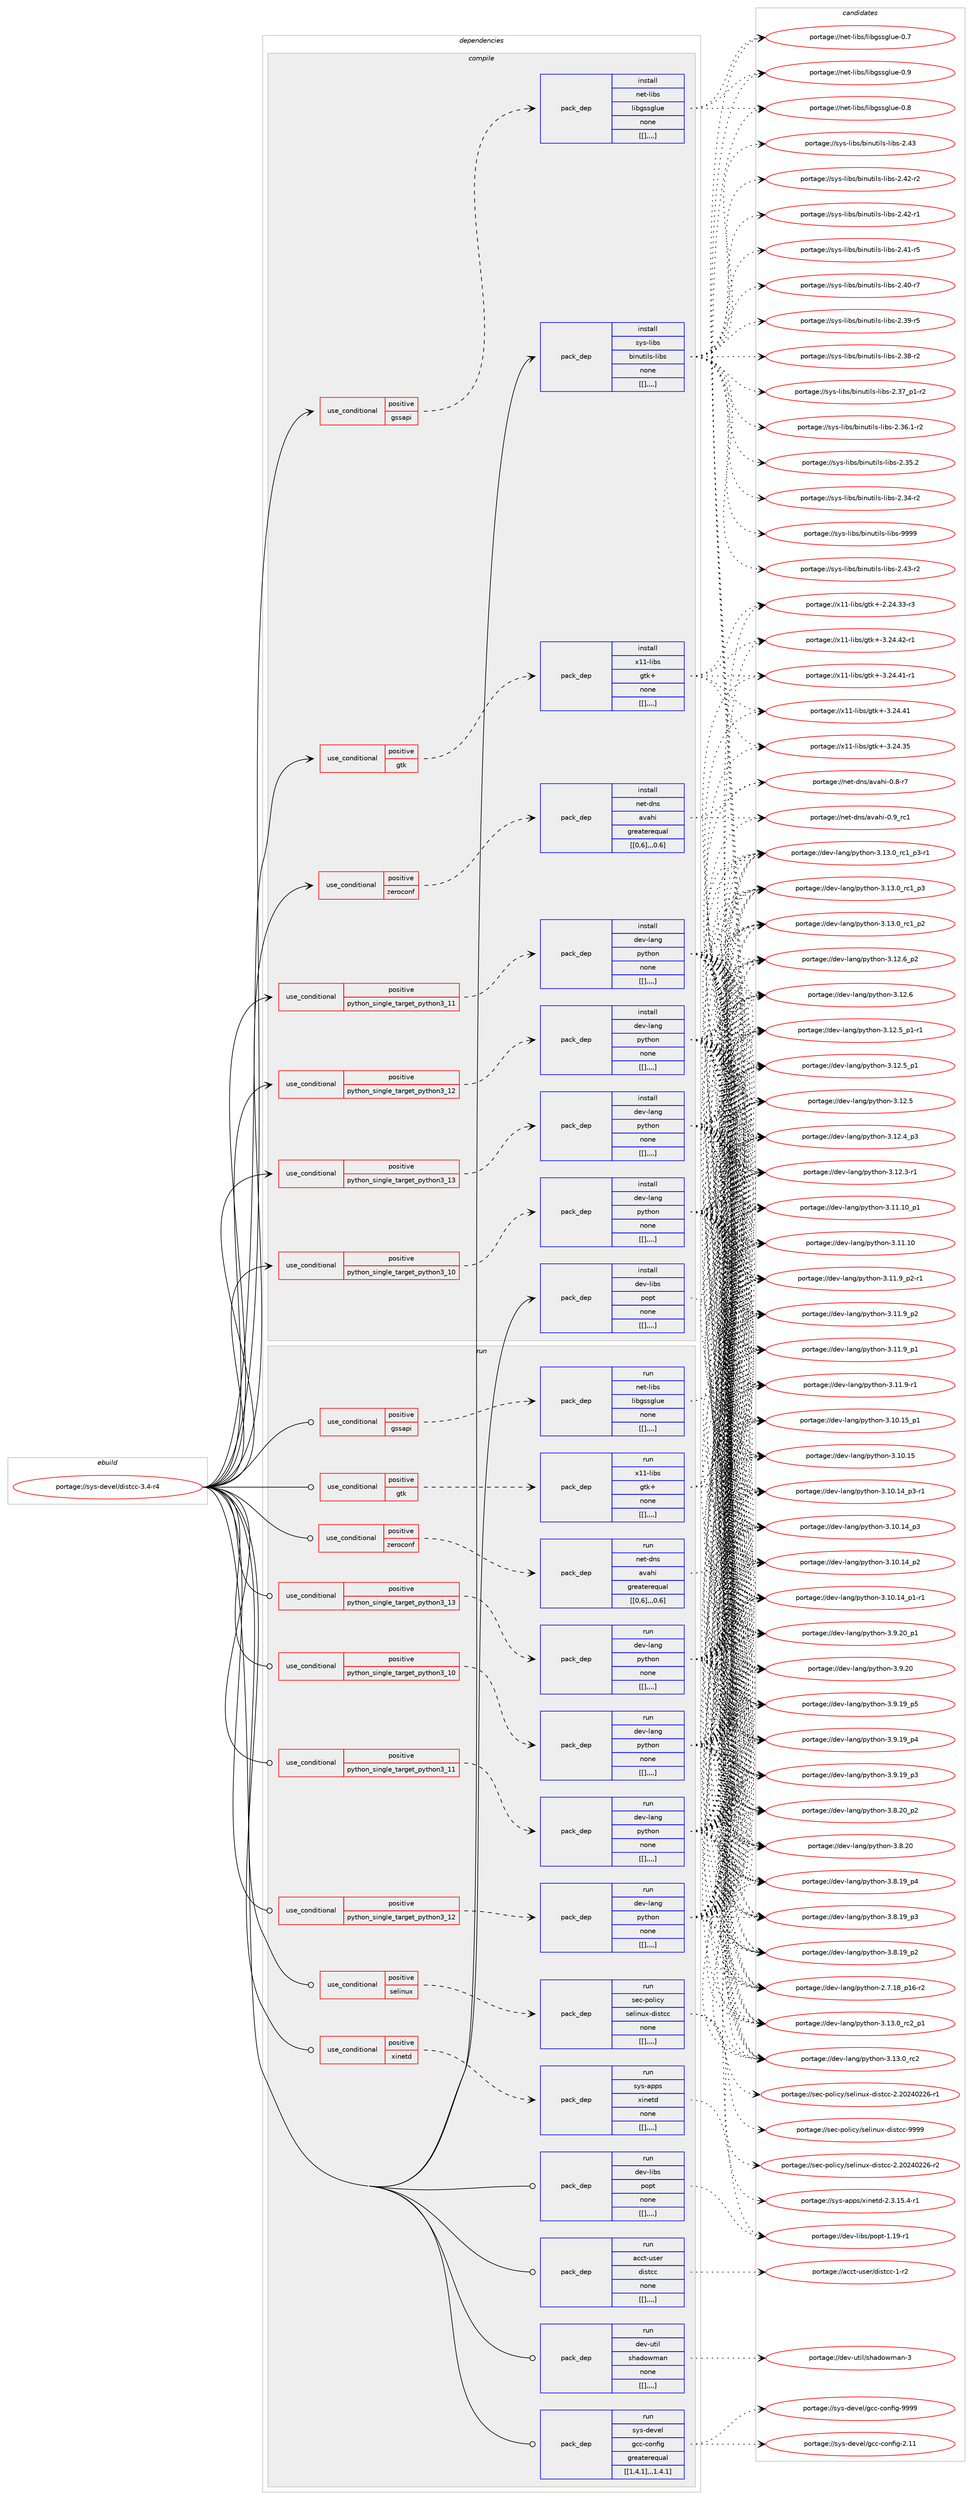 digraph prolog {

# *************
# Graph options
# *************

newrank=true;
concentrate=true;
compound=true;
graph [rankdir=LR,fontname=Helvetica,fontsize=10,ranksep=1.5];#, ranksep=2.5, nodesep=0.2];
edge  [arrowhead=vee];
node  [fontname=Helvetica,fontsize=10];

# **********
# The ebuild
# **********

subgraph cluster_leftcol {
color=gray;
label=<<i>ebuild</i>>;
id [label="portage://sys-devel/distcc-3.4-r4", color=red, width=4, href="../sys-devel/distcc-3.4-r4.svg"];
}

# ****************
# The dependencies
# ****************

subgraph cluster_midcol {
color=gray;
label=<<i>dependencies</i>>;
subgraph cluster_compile {
fillcolor="#eeeeee";
style=filled;
label=<<i>compile</i>>;
subgraph cond9063 {
dependency24092 [label=<<TABLE BORDER="0" CELLBORDER="1" CELLSPACING="0" CELLPADDING="4"><TR><TD ROWSPAN="3" CELLPADDING="10">use_conditional</TD></TR><TR><TD>positive</TD></TR><TR><TD>gssapi</TD></TR></TABLE>>, shape=none, color=red];
subgraph pack14965 {
dependency24093 [label=<<TABLE BORDER="0" CELLBORDER="1" CELLSPACING="0" CELLPADDING="4" WIDTH="220"><TR><TD ROWSPAN="6" CELLPADDING="30">pack_dep</TD></TR><TR><TD WIDTH="110">install</TD></TR><TR><TD>net-libs</TD></TR><TR><TD>libgssglue</TD></TR><TR><TD>none</TD></TR><TR><TD>[[],,,,]</TD></TR></TABLE>>, shape=none, color=blue];
}
dependency24092:e -> dependency24093:w [weight=20,style="dashed",arrowhead="vee"];
}
id:e -> dependency24092:w [weight=20,style="solid",arrowhead="vee"];
subgraph cond9064 {
dependency24094 [label=<<TABLE BORDER="0" CELLBORDER="1" CELLSPACING="0" CELLPADDING="4"><TR><TD ROWSPAN="3" CELLPADDING="10">use_conditional</TD></TR><TR><TD>positive</TD></TR><TR><TD>gtk</TD></TR></TABLE>>, shape=none, color=red];
subgraph pack14966 {
dependency24095 [label=<<TABLE BORDER="0" CELLBORDER="1" CELLSPACING="0" CELLPADDING="4" WIDTH="220"><TR><TD ROWSPAN="6" CELLPADDING="30">pack_dep</TD></TR><TR><TD WIDTH="110">install</TD></TR><TR><TD>x11-libs</TD></TR><TR><TD>gtk+</TD></TR><TR><TD>none</TD></TR><TR><TD>[[],,,,]</TD></TR></TABLE>>, shape=none, color=blue];
}
dependency24094:e -> dependency24095:w [weight=20,style="dashed",arrowhead="vee"];
}
id:e -> dependency24094:w [weight=20,style="solid",arrowhead="vee"];
subgraph cond9065 {
dependency24096 [label=<<TABLE BORDER="0" CELLBORDER="1" CELLSPACING="0" CELLPADDING="4"><TR><TD ROWSPAN="3" CELLPADDING="10">use_conditional</TD></TR><TR><TD>positive</TD></TR><TR><TD>python_single_target_python3_10</TD></TR></TABLE>>, shape=none, color=red];
subgraph pack14967 {
dependency24097 [label=<<TABLE BORDER="0" CELLBORDER="1" CELLSPACING="0" CELLPADDING="4" WIDTH="220"><TR><TD ROWSPAN="6" CELLPADDING="30">pack_dep</TD></TR><TR><TD WIDTH="110">install</TD></TR><TR><TD>dev-lang</TD></TR><TR><TD>python</TD></TR><TR><TD>none</TD></TR><TR><TD>[[],,,,]</TD></TR></TABLE>>, shape=none, color=blue];
}
dependency24096:e -> dependency24097:w [weight=20,style="dashed",arrowhead="vee"];
}
id:e -> dependency24096:w [weight=20,style="solid",arrowhead="vee"];
subgraph cond9066 {
dependency24098 [label=<<TABLE BORDER="0" CELLBORDER="1" CELLSPACING="0" CELLPADDING="4"><TR><TD ROWSPAN="3" CELLPADDING="10">use_conditional</TD></TR><TR><TD>positive</TD></TR><TR><TD>python_single_target_python3_11</TD></TR></TABLE>>, shape=none, color=red];
subgraph pack14968 {
dependency24099 [label=<<TABLE BORDER="0" CELLBORDER="1" CELLSPACING="0" CELLPADDING="4" WIDTH="220"><TR><TD ROWSPAN="6" CELLPADDING="30">pack_dep</TD></TR><TR><TD WIDTH="110">install</TD></TR><TR><TD>dev-lang</TD></TR><TR><TD>python</TD></TR><TR><TD>none</TD></TR><TR><TD>[[],,,,]</TD></TR></TABLE>>, shape=none, color=blue];
}
dependency24098:e -> dependency24099:w [weight=20,style="dashed",arrowhead="vee"];
}
id:e -> dependency24098:w [weight=20,style="solid",arrowhead="vee"];
subgraph cond9067 {
dependency24100 [label=<<TABLE BORDER="0" CELLBORDER="1" CELLSPACING="0" CELLPADDING="4"><TR><TD ROWSPAN="3" CELLPADDING="10">use_conditional</TD></TR><TR><TD>positive</TD></TR><TR><TD>python_single_target_python3_12</TD></TR></TABLE>>, shape=none, color=red];
subgraph pack14969 {
dependency24101 [label=<<TABLE BORDER="0" CELLBORDER="1" CELLSPACING="0" CELLPADDING="4" WIDTH="220"><TR><TD ROWSPAN="6" CELLPADDING="30">pack_dep</TD></TR><TR><TD WIDTH="110">install</TD></TR><TR><TD>dev-lang</TD></TR><TR><TD>python</TD></TR><TR><TD>none</TD></TR><TR><TD>[[],,,,]</TD></TR></TABLE>>, shape=none, color=blue];
}
dependency24100:e -> dependency24101:w [weight=20,style="dashed",arrowhead="vee"];
}
id:e -> dependency24100:w [weight=20,style="solid",arrowhead="vee"];
subgraph cond9068 {
dependency24102 [label=<<TABLE BORDER="0" CELLBORDER="1" CELLSPACING="0" CELLPADDING="4"><TR><TD ROWSPAN="3" CELLPADDING="10">use_conditional</TD></TR><TR><TD>positive</TD></TR><TR><TD>python_single_target_python3_13</TD></TR></TABLE>>, shape=none, color=red];
subgraph pack14970 {
dependency24103 [label=<<TABLE BORDER="0" CELLBORDER="1" CELLSPACING="0" CELLPADDING="4" WIDTH="220"><TR><TD ROWSPAN="6" CELLPADDING="30">pack_dep</TD></TR><TR><TD WIDTH="110">install</TD></TR><TR><TD>dev-lang</TD></TR><TR><TD>python</TD></TR><TR><TD>none</TD></TR><TR><TD>[[],,,,]</TD></TR></TABLE>>, shape=none, color=blue];
}
dependency24102:e -> dependency24103:w [weight=20,style="dashed",arrowhead="vee"];
}
id:e -> dependency24102:w [weight=20,style="solid",arrowhead="vee"];
subgraph cond9069 {
dependency24104 [label=<<TABLE BORDER="0" CELLBORDER="1" CELLSPACING="0" CELLPADDING="4"><TR><TD ROWSPAN="3" CELLPADDING="10">use_conditional</TD></TR><TR><TD>positive</TD></TR><TR><TD>zeroconf</TD></TR></TABLE>>, shape=none, color=red];
subgraph pack14971 {
dependency24105 [label=<<TABLE BORDER="0" CELLBORDER="1" CELLSPACING="0" CELLPADDING="4" WIDTH="220"><TR><TD ROWSPAN="6" CELLPADDING="30">pack_dep</TD></TR><TR><TD WIDTH="110">install</TD></TR><TR><TD>net-dns</TD></TR><TR><TD>avahi</TD></TR><TR><TD>greaterequal</TD></TR><TR><TD>[[0,6],,,0.6]</TD></TR></TABLE>>, shape=none, color=blue];
}
dependency24104:e -> dependency24105:w [weight=20,style="dashed",arrowhead="vee"];
}
id:e -> dependency24104:w [weight=20,style="solid",arrowhead="vee"];
subgraph pack14972 {
dependency24106 [label=<<TABLE BORDER="0" CELLBORDER="1" CELLSPACING="0" CELLPADDING="4" WIDTH="220"><TR><TD ROWSPAN="6" CELLPADDING="30">pack_dep</TD></TR><TR><TD WIDTH="110">install</TD></TR><TR><TD>dev-libs</TD></TR><TR><TD>popt</TD></TR><TR><TD>none</TD></TR><TR><TD>[[],,,,]</TD></TR></TABLE>>, shape=none, color=blue];
}
id:e -> dependency24106:w [weight=20,style="solid",arrowhead="vee"];
subgraph pack14973 {
dependency24107 [label=<<TABLE BORDER="0" CELLBORDER="1" CELLSPACING="0" CELLPADDING="4" WIDTH="220"><TR><TD ROWSPAN="6" CELLPADDING="30">pack_dep</TD></TR><TR><TD WIDTH="110">install</TD></TR><TR><TD>sys-libs</TD></TR><TR><TD>binutils-libs</TD></TR><TR><TD>none</TD></TR><TR><TD>[[],,,,]</TD></TR></TABLE>>, shape=none, color=blue];
}
id:e -> dependency24107:w [weight=20,style="solid",arrowhead="vee"];
}
subgraph cluster_compileandrun {
fillcolor="#eeeeee";
style=filled;
label=<<i>compile and run</i>>;
}
subgraph cluster_run {
fillcolor="#eeeeee";
style=filled;
label=<<i>run</i>>;
subgraph cond9070 {
dependency24108 [label=<<TABLE BORDER="0" CELLBORDER="1" CELLSPACING="0" CELLPADDING="4"><TR><TD ROWSPAN="3" CELLPADDING="10">use_conditional</TD></TR><TR><TD>positive</TD></TR><TR><TD>gssapi</TD></TR></TABLE>>, shape=none, color=red];
subgraph pack14974 {
dependency24109 [label=<<TABLE BORDER="0" CELLBORDER="1" CELLSPACING="0" CELLPADDING="4" WIDTH="220"><TR><TD ROWSPAN="6" CELLPADDING="30">pack_dep</TD></TR><TR><TD WIDTH="110">run</TD></TR><TR><TD>net-libs</TD></TR><TR><TD>libgssglue</TD></TR><TR><TD>none</TD></TR><TR><TD>[[],,,,]</TD></TR></TABLE>>, shape=none, color=blue];
}
dependency24108:e -> dependency24109:w [weight=20,style="dashed",arrowhead="vee"];
}
id:e -> dependency24108:w [weight=20,style="solid",arrowhead="odot"];
subgraph cond9071 {
dependency24110 [label=<<TABLE BORDER="0" CELLBORDER="1" CELLSPACING="0" CELLPADDING="4"><TR><TD ROWSPAN="3" CELLPADDING="10">use_conditional</TD></TR><TR><TD>positive</TD></TR><TR><TD>gtk</TD></TR></TABLE>>, shape=none, color=red];
subgraph pack14975 {
dependency24111 [label=<<TABLE BORDER="0" CELLBORDER="1" CELLSPACING="0" CELLPADDING="4" WIDTH="220"><TR><TD ROWSPAN="6" CELLPADDING="30">pack_dep</TD></TR><TR><TD WIDTH="110">run</TD></TR><TR><TD>x11-libs</TD></TR><TR><TD>gtk+</TD></TR><TR><TD>none</TD></TR><TR><TD>[[],,,,]</TD></TR></TABLE>>, shape=none, color=blue];
}
dependency24110:e -> dependency24111:w [weight=20,style="dashed",arrowhead="vee"];
}
id:e -> dependency24110:w [weight=20,style="solid",arrowhead="odot"];
subgraph cond9072 {
dependency24112 [label=<<TABLE BORDER="0" CELLBORDER="1" CELLSPACING="0" CELLPADDING="4"><TR><TD ROWSPAN="3" CELLPADDING="10">use_conditional</TD></TR><TR><TD>positive</TD></TR><TR><TD>python_single_target_python3_10</TD></TR></TABLE>>, shape=none, color=red];
subgraph pack14976 {
dependency24113 [label=<<TABLE BORDER="0" CELLBORDER="1" CELLSPACING="0" CELLPADDING="4" WIDTH="220"><TR><TD ROWSPAN="6" CELLPADDING="30">pack_dep</TD></TR><TR><TD WIDTH="110">run</TD></TR><TR><TD>dev-lang</TD></TR><TR><TD>python</TD></TR><TR><TD>none</TD></TR><TR><TD>[[],,,,]</TD></TR></TABLE>>, shape=none, color=blue];
}
dependency24112:e -> dependency24113:w [weight=20,style="dashed",arrowhead="vee"];
}
id:e -> dependency24112:w [weight=20,style="solid",arrowhead="odot"];
subgraph cond9073 {
dependency24114 [label=<<TABLE BORDER="0" CELLBORDER="1" CELLSPACING="0" CELLPADDING="4"><TR><TD ROWSPAN="3" CELLPADDING="10">use_conditional</TD></TR><TR><TD>positive</TD></TR><TR><TD>python_single_target_python3_11</TD></TR></TABLE>>, shape=none, color=red];
subgraph pack14977 {
dependency24115 [label=<<TABLE BORDER="0" CELLBORDER="1" CELLSPACING="0" CELLPADDING="4" WIDTH="220"><TR><TD ROWSPAN="6" CELLPADDING="30">pack_dep</TD></TR><TR><TD WIDTH="110">run</TD></TR><TR><TD>dev-lang</TD></TR><TR><TD>python</TD></TR><TR><TD>none</TD></TR><TR><TD>[[],,,,]</TD></TR></TABLE>>, shape=none, color=blue];
}
dependency24114:e -> dependency24115:w [weight=20,style="dashed",arrowhead="vee"];
}
id:e -> dependency24114:w [weight=20,style="solid",arrowhead="odot"];
subgraph cond9074 {
dependency24116 [label=<<TABLE BORDER="0" CELLBORDER="1" CELLSPACING="0" CELLPADDING="4"><TR><TD ROWSPAN="3" CELLPADDING="10">use_conditional</TD></TR><TR><TD>positive</TD></TR><TR><TD>python_single_target_python3_12</TD></TR></TABLE>>, shape=none, color=red];
subgraph pack14978 {
dependency24117 [label=<<TABLE BORDER="0" CELLBORDER="1" CELLSPACING="0" CELLPADDING="4" WIDTH="220"><TR><TD ROWSPAN="6" CELLPADDING="30">pack_dep</TD></TR><TR><TD WIDTH="110">run</TD></TR><TR><TD>dev-lang</TD></TR><TR><TD>python</TD></TR><TR><TD>none</TD></TR><TR><TD>[[],,,,]</TD></TR></TABLE>>, shape=none, color=blue];
}
dependency24116:e -> dependency24117:w [weight=20,style="dashed",arrowhead="vee"];
}
id:e -> dependency24116:w [weight=20,style="solid",arrowhead="odot"];
subgraph cond9075 {
dependency24118 [label=<<TABLE BORDER="0" CELLBORDER="1" CELLSPACING="0" CELLPADDING="4"><TR><TD ROWSPAN="3" CELLPADDING="10">use_conditional</TD></TR><TR><TD>positive</TD></TR><TR><TD>python_single_target_python3_13</TD></TR></TABLE>>, shape=none, color=red];
subgraph pack14979 {
dependency24119 [label=<<TABLE BORDER="0" CELLBORDER="1" CELLSPACING="0" CELLPADDING="4" WIDTH="220"><TR><TD ROWSPAN="6" CELLPADDING="30">pack_dep</TD></TR><TR><TD WIDTH="110">run</TD></TR><TR><TD>dev-lang</TD></TR><TR><TD>python</TD></TR><TR><TD>none</TD></TR><TR><TD>[[],,,,]</TD></TR></TABLE>>, shape=none, color=blue];
}
dependency24118:e -> dependency24119:w [weight=20,style="dashed",arrowhead="vee"];
}
id:e -> dependency24118:w [weight=20,style="solid",arrowhead="odot"];
subgraph cond9076 {
dependency24120 [label=<<TABLE BORDER="0" CELLBORDER="1" CELLSPACING="0" CELLPADDING="4"><TR><TD ROWSPAN="3" CELLPADDING="10">use_conditional</TD></TR><TR><TD>positive</TD></TR><TR><TD>selinux</TD></TR></TABLE>>, shape=none, color=red];
subgraph pack14980 {
dependency24121 [label=<<TABLE BORDER="0" CELLBORDER="1" CELLSPACING="0" CELLPADDING="4" WIDTH="220"><TR><TD ROWSPAN="6" CELLPADDING="30">pack_dep</TD></TR><TR><TD WIDTH="110">run</TD></TR><TR><TD>sec-policy</TD></TR><TR><TD>selinux-distcc</TD></TR><TR><TD>none</TD></TR><TR><TD>[[],,,,]</TD></TR></TABLE>>, shape=none, color=blue];
}
dependency24120:e -> dependency24121:w [weight=20,style="dashed",arrowhead="vee"];
}
id:e -> dependency24120:w [weight=20,style="solid",arrowhead="odot"];
subgraph cond9077 {
dependency24122 [label=<<TABLE BORDER="0" CELLBORDER="1" CELLSPACING="0" CELLPADDING="4"><TR><TD ROWSPAN="3" CELLPADDING="10">use_conditional</TD></TR><TR><TD>positive</TD></TR><TR><TD>xinetd</TD></TR></TABLE>>, shape=none, color=red];
subgraph pack14981 {
dependency24123 [label=<<TABLE BORDER="0" CELLBORDER="1" CELLSPACING="0" CELLPADDING="4" WIDTH="220"><TR><TD ROWSPAN="6" CELLPADDING="30">pack_dep</TD></TR><TR><TD WIDTH="110">run</TD></TR><TR><TD>sys-apps</TD></TR><TR><TD>xinetd</TD></TR><TR><TD>none</TD></TR><TR><TD>[[],,,,]</TD></TR></TABLE>>, shape=none, color=blue];
}
dependency24122:e -> dependency24123:w [weight=20,style="dashed",arrowhead="vee"];
}
id:e -> dependency24122:w [weight=20,style="solid",arrowhead="odot"];
subgraph cond9078 {
dependency24124 [label=<<TABLE BORDER="0" CELLBORDER="1" CELLSPACING="0" CELLPADDING="4"><TR><TD ROWSPAN="3" CELLPADDING="10">use_conditional</TD></TR><TR><TD>positive</TD></TR><TR><TD>zeroconf</TD></TR></TABLE>>, shape=none, color=red];
subgraph pack14982 {
dependency24125 [label=<<TABLE BORDER="0" CELLBORDER="1" CELLSPACING="0" CELLPADDING="4" WIDTH="220"><TR><TD ROWSPAN="6" CELLPADDING="30">pack_dep</TD></TR><TR><TD WIDTH="110">run</TD></TR><TR><TD>net-dns</TD></TR><TR><TD>avahi</TD></TR><TR><TD>greaterequal</TD></TR><TR><TD>[[0,6],,,0.6]</TD></TR></TABLE>>, shape=none, color=blue];
}
dependency24124:e -> dependency24125:w [weight=20,style="dashed",arrowhead="vee"];
}
id:e -> dependency24124:w [weight=20,style="solid",arrowhead="odot"];
subgraph pack14983 {
dependency24126 [label=<<TABLE BORDER="0" CELLBORDER="1" CELLSPACING="0" CELLPADDING="4" WIDTH="220"><TR><TD ROWSPAN="6" CELLPADDING="30">pack_dep</TD></TR><TR><TD WIDTH="110">run</TD></TR><TR><TD>acct-user</TD></TR><TR><TD>distcc</TD></TR><TR><TD>none</TD></TR><TR><TD>[[],,,,]</TD></TR></TABLE>>, shape=none, color=blue];
}
id:e -> dependency24126:w [weight=20,style="solid",arrowhead="odot"];
subgraph pack14984 {
dependency24127 [label=<<TABLE BORDER="0" CELLBORDER="1" CELLSPACING="0" CELLPADDING="4" WIDTH="220"><TR><TD ROWSPAN="6" CELLPADDING="30">pack_dep</TD></TR><TR><TD WIDTH="110">run</TD></TR><TR><TD>dev-libs</TD></TR><TR><TD>popt</TD></TR><TR><TD>none</TD></TR><TR><TD>[[],,,,]</TD></TR></TABLE>>, shape=none, color=blue];
}
id:e -> dependency24127:w [weight=20,style="solid",arrowhead="odot"];
subgraph pack14985 {
dependency24128 [label=<<TABLE BORDER="0" CELLBORDER="1" CELLSPACING="0" CELLPADDING="4" WIDTH="220"><TR><TD ROWSPAN="6" CELLPADDING="30">pack_dep</TD></TR><TR><TD WIDTH="110">run</TD></TR><TR><TD>dev-util</TD></TR><TR><TD>shadowman</TD></TR><TR><TD>none</TD></TR><TR><TD>[[],,,,]</TD></TR></TABLE>>, shape=none, color=blue];
}
id:e -> dependency24128:w [weight=20,style="solid",arrowhead="odot"];
subgraph pack14986 {
dependency24129 [label=<<TABLE BORDER="0" CELLBORDER="1" CELLSPACING="0" CELLPADDING="4" WIDTH="220"><TR><TD ROWSPAN="6" CELLPADDING="30">pack_dep</TD></TR><TR><TD WIDTH="110">run</TD></TR><TR><TD>sys-devel</TD></TR><TR><TD>gcc-config</TD></TR><TR><TD>greaterequal</TD></TR><TR><TD>[[1,4,1],,,1.4.1]</TD></TR></TABLE>>, shape=none, color=blue];
}
id:e -> dependency24129:w [weight=20,style="solid",arrowhead="odot"];
}
}

# **************
# The candidates
# **************

subgraph cluster_choices {
rank=same;
color=gray;
label=<<i>candidates</i>>;

subgraph choice14965 {
color=black;
nodesep=1;
choice1101011164510810598115471081059810311511510310811710145484657 [label="portage://net-libs/libgssglue-0.9", color=red, width=4,href="../net-libs/libgssglue-0.9.svg"];
choice1101011164510810598115471081059810311511510310811710145484656 [label="portage://net-libs/libgssglue-0.8", color=red, width=4,href="../net-libs/libgssglue-0.8.svg"];
choice1101011164510810598115471081059810311511510310811710145484655 [label="portage://net-libs/libgssglue-0.7", color=red, width=4,href="../net-libs/libgssglue-0.7.svg"];
dependency24093:e -> choice1101011164510810598115471081059810311511510310811710145484657:w [style=dotted,weight="100"];
dependency24093:e -> choice1101011164510810598115471081059810311511510310811710145484656:w [style=dotted,weight="100"];
dependency24093:e -> choice1101011164510810598115471081059810311511510310811710145484655:w [style=dotted,weight="100"];
}
subgraph choice14966 {
color=black;
nodesep=1;
choice12049494510810598115471031161074345514650524652504511449 [label="portage://x11-libs/gtk+-3.24.42-r1", color=red, width=4,href="../x11-libs/gtk+-3.24.42-r1.svg"];
choice12049494510810598115471031161074345514650524652494511449 [label="portage://x11-libs/gtk+-3.24.41-r1", color=red, width=4,href="../x11-libs/gtk+-3.24.41-r1.svg"];
choice1204949451081059811547103116107434551465052465249 [label="portage://x11-libs/gtk+-3.24.41", color=red, width=4,href="../x11-libs/gtk+-3.24.41.svg"];
choice1204949451081059811547103116107434551465052465153 [label="portage://x11-libs/gtk+-3.24.35", color=red, width=4,href="../x11-libs/gtk+-3.24.35.svg"];
choice12049494510810598115471031161074345504650524651514511451 [label="portage://x11-libs/gtk+-2.24.33-r3", color=red, width=4,href="../x11-libs/gtk+-2.24.33-r3.svg"];
dependency24095:e -> choice12049494510810598115471031161074345514650524652504511449:w [style=dotted,weight="100"];
dependency24095:e -> choice12049494510810598115471031161074345514650524652494511449:w [style=dotted,weight="100"];
dependency24095:e -> choice1204949451081059811547103116107434551465052465249:w [style=dotted,weight="100"];
dependency24095:e -> choice1204949451081059811547103116107434551465052465153:w [style=dotted,weight="100"];
dependency24095:e -> choice12049494510810598115471031161074345504650524651514511451:w [style=dotted,weight="100"];
}
subgraph choice14967 {
color=black;
nodesep=1;
choice100101118451089711010347112121116104111110455146495146489511499509511249 [label="portage://dev-lang/python-3.13.0_rc2_p1", color=red, width=4,href="../dev-lang/python-3.13.0_rc2_p1.svg"];
choice10010111845108971101034711212111610411111045514649514648951149950 [label="portage://dev-lang/python-3.13.0_rc2", color=red, width=4,href="../dev-lang/python-3.13.0_rc2.svg"];
choice1001011184510897110103471121211161041111104551464951464895114994995112514511449 [label="portage://dev-lang/python-3.13.0_rc1_p3-r1", color=red, width=4,href="../dev-lang/python-3.13.0_rc1_p3-r1.svg"];
choice100101118451089711010347112121116104111110455146495146489511499499511251 [label="portage://dev-lang/python-3.13.0_rc1_p3", color=red, width=4,href="../dev-lang/python-3.13.0_rc1_p3.svg"];
choice100101118451089711010347112121116104111110455146495146489511499499511250 [label="portage://dev-lang/python-3.13.0_rc1_p2", color=red, width=4,href="../dev-lang/python-3.13.0_rc1_p2.svg"];
choice100101118451089711010347112121116104111110455146495046549511250 [label="portage://dev-lang/python-3.12.6_p2", color=red, width=4,href="../dev-lang/python-3.12.6_p2.svg"];
choice10010111845108971101034711212111610411111045514649504654 [label="portage://dev-lang/python-3.12.6", color=red, width=4,href="../dev-lang/python-3.12.6.svg"];
choice1001011184510897110103471121211161041111104551464950465395112494511449 [label="portage://dev-lang/python-3.12.5_p1-r1", color=red, width=4,href="../dev-lang/python-3.12.5_p1-r1.svg"];
choice100101118451089711010347112121116104111110455146495046539511249 [label="portage://dev-lang/python-3.12.5_p1", color=red, width=4,href="../dev-lang/python-3.12.5_p1.svg"];
choice10010111845108971101034711212111610411111045514649504653 [label="portage://dev-lang/python-3.12.5", color=red, width=4,href="../dev-lang/python-3.12.5.svg"];
choice100101118451089711010347112121116104111110455146495046529511251 [label="portage://dev-lang/python-3.12.4_p3", color=red, width=4,href="../dev-lang/python-3.12.4_p3.svg"];
choice100101118451089711010347112121116104111110455146495046514511449 [label="portage://dev-lang/python-3.12.3-r1", color=red, width=4,href="../dev-lang/python-3.12.3-r1.svg"];
choice10010111845108971101034711212111610411111045514649494649489511249 [label="portage://dev-lang/python-3.11.10_p1", color=red, width=4,href="../dev-lang/python-3.11.10_p1.svg"];
choice1001011184510897110103471121211161041111104551464949464948 [label="portage://dev-lang/python-3.11.10", color=red, width=4,href="../dev-lang/python-3.11.10.svg"];
choice1001011184510897110103471121211161041111104551464949465795112504511449 [label="portage://dev-lang/python-3.11.9_p2-r1", color=red, width=4,href="../dev-lang/python-3.11.9_p2-r1.svg"];
choice100101118451089711010347112121116104111110455146494946579511250 [label="portage://dev-lang/python-3.11.9_p2", color=red, width=4,href="../dev-lang/python-3.11.9_p2.svg"];
choice100101118451089711010347112121116104111110455146494946579511249 [label="portage://dev-lang/python-3.11.9_p1", color=red, width=4,href="../dev-lang/python-3.11.9_p1.svg"];
choice100101118451089711010347112121116104111110455146494946574511449 [label="portage://dev-lang/python-3.11.9-r1", color=red, width=4,href="../dev-lang/python-3.11.9-r1.svg"];
choice10010111845108971101034711212111610411111045514649484649539511249 [label="portage://dev-lang/python-3.10.15_p1", color=red, width=4,href="../dev-lang/python-3.10.15_p1.svg"];
choice1001011184510897110103471121211161041111104551464948464953 [label="portage://dev-lang/python-3.10.15", color=red, width=4,href="../dev-lang/python-3.10.15.svg"];
choice100101118451089711010347112121116104111110455146494846495295112514511449 [label="portage://dev-lang/python-3.10.14_p3-r1", color=red, width=4,href="../dev-lang/python-3.10.14_p3-r1.svg"];
choice10010111845108971101034711212111610411111045514649484649529511251 [label="portage://dev-lang/python-3.10.14_p3", color=red, width=4,href="../dev-lang/python-3.10.14_p3.svg"];
choice10010111845108971101034711212111610411111045514649484649529511250 [label="portage://dev-lang/python-3.10.14_p2", color=red, width=4,href="../dev-lang/python-3.10.14_p2.svg"];
choice100101118451089711010347112121116104111110455146494846495295112494511449 [label="portage://dev-lang/python-3.10.14_p1-r1", color=red, width=4,href="../dev-lang/python-3.10.14_p1-r1.svg"];
choice100101118451089711010347112121116104111110455146574650489511249 [label="portage://dev-lang/python-3.9.20_p1", color=red, width=4,href="../dev-lang/python-3.9.20_p1.svg"];
choice10010111845108971101034711212111610411111045514657465048 [label="portage://dev-lang/python-3.9.20", color=red, width=4,href="../dev-lang/python-3.9.20.svg"];
choice100101118451089711010347112121116104111110455146574649579511253 [label="portage://dev-lang/python-3.9.19_p5", color=red, width=4,href="../dev-lang/python-3.9.19_p5.svg"];
choice100101118451089711010347112121116104111110455146574649579511252 [label="portage://dev-lang/python-3.9.19_p4", color=red, width=4,href="../dev-lang/python-3.9.19_p4.svg"];
choice100101118451089711010347112121116104111110455146574649579511251 [label="portage://dev-lang/python-3.9.19_p3", color=red, width=4,href="../dev-lang/python-3.9.19_p3.svg"];
choice100101118451089711010347112121116104111110455146564650489511250 [label="portage://dev-lang/python-3.8.20_p2", color=red, width=4,href="../dev-lang/python-3.8.20_p2.svg"];
choice10010111845108971101034711212111610411111045514656465048 [label="portage://dev-lang/python-3.8.20", color=red, width=4,href="../dev-lang/python-3.8.20.svg"];
choice100101118451089711010347112121116104111110455146564649579511252 [label="portage://dev-lang/python-3.8.19_p4", color=red, width=4,href="../dev-lang/python-3.8.19_p4.svg"];
choice100101118451089711010347112121116104111110455146564649579511251 [label="portage://dev-lang/python-3.8.19_p3", color=red, width=4,href="../dev-lang/python-3.8.19_p3.svg"];
choice100101118451089711010347112121116104111110455146564649579511250 [label="portage://dev-lang/python-3.8.19_p2", color=red, width=4,href="../dev-lang/python-3.8.19_p2.svg"];
choice100101118451089711010347112121116104111110455046554649569511249544511450 [label="portage://dev-lang/python-2.7.18_p16-r2", color=red, width=4,href="../dev-lang/python-2.7.18_p16-r2.svg"];
dependency24097:e -> choice100101118451089711010347112121116104111110455146495146489511499509511249:w [style=dotted,weight="100"];
dependency24097:e -> choice10010111845108971101034711212111610411111045514649514648951149950:w [style=dotted,weight="100"];
dependency24097:e -> choice1001011184510897110103471121211161041111104551464951464895114994995112514511449:w [style=dotted,weight="100"];
dependency24097:e -> choice100101118451089711010347112121116104111110455146495146489511499499511251:w [style=dotted,weight="100"];
dependency24097:e -> choice100101118451089711010347112121116104111110455146495146489511499499511250:w [style=dotted,weight="100"];
dependency24097:e -> choice100101118451089711010347112121116104111110455146495046549511250:w [style=dotted,weight="100"];
dependency24097:e -> choice10010111845108971101034711212111610411111045514649504654:w [style=dotted,weight="100"];
dependency24097:e -> choice1001011184510897110103471121211161041111104551464950465395112494511449:w [style=dotted,weight="100"];
dependency24097:e -> choice100101118451089711010347112121116104111110455146495046539511249:w [style=dotted,weight="100"];
dependency24097:e -> choice10010111845108971101034711212111610411111045514649504653:w [style=dotted,weight="100"];
dependency24097:e -> choice100101118451089711010347112121116104111110455146495046529511251:w [style=dotted,weight="100"];
dependency24097:e -> choice100101118451089711010347112121116104111110455146495046514511449:w [style=dotted,weight="100"];
dependency24097:e -> choice10010111845108971101034711212111610411111045514649494649489511249:w [style=dotted,weight="100"];
dependency24097:e -> choice1001011184510897110103471121211161041111104551464949464948:w [style=dotted,weight="100"];
dependency24097:e -> choice1001011184510897110103471121211161041111104551464949465795112504511449:w [style=dotted,weight="100"];
dependency24097:e -> choice100101118451089711010347112121116104111110455146494946579511250:w [style=dotted,weight="100"];
dependency24097:e -> choice100101118451089711010347112121116104111110455146494946579511249:w [style=dotted,weight="100"];
dependency24097:e -> choice100101118451089711010347112121116104111110455146494946574511449:w [style=dotted,weight="100"];
dependency24097:e -> choice10010111845108971101034711212111610411111045514649484649539511249:w [style=dotted,weight="100"];
dependency24097:e -> choice1001011184510897110103471121211161041111104551464948464953:w [style=dotted,weight="100"];
dependency24097:e -> choice100101118451089711010347112121116104111110455146494846495295112514511449:w [style=dotted,weight="100"];
dependency24097:e -> choice10010111845108971101034711212111610411111045514649484649529511251:w [style=dotted,weight="100"];
dependency24097:e -> choice10010111845108971101034711212111610411111045514649484649529511250:w [style=dotted,weight="100"];
dependency24097:e -> choice100101118451089711010347112121116104111110455146494846495295112494511449:w [style=dotted,weight="100"];
dependency24097:e -> choice100101118451089711010347112121116104111110455146574650489511249:w [style=dotted,weight="100"];
dependency24097:e -> choice10010111845108971101034711212111610411111045514657465048:w [style=dotted,weight="100"];
dependency24097:e -> choice100101118451089711010347112121116104111110455146574649579511253:w [style=dotted,weight="100"];
dependency24097:e -> choice100101118451089711010347112121116104111110455146574649579511252:w [style=dotted,weight="100"];
dependency24097:e -> choice100101118451089711010347112121116104111110455146574649579511251:w [style=dotted,weight="100"];
dependency24097:e -> choice100101118451089711010347112121116104111110455146564650489511250:w [style=dotted,weight="100"];
dependency24097:e -> choice10010111845108971101034711212111610411111045514656465048:w [style=dotted,weight="100"];
dependency24097:e -> choice100101118451089711010347112121116104111110455146564649579511252:w [style=dotted,weight="100"];
dependency24097:e -> choice100101118451089711010347112121116104111110455146564649579511251:w [style=dotted,weight="100"];
dependency24097:e -> choice100101118451089711010347112121116104111110455146564649579511250:w [style=dotted,weight="100"];
dependency24097:e -> choice100101118451089711010347112121116104111110455046554649569511249544511450:w [style=dotted,weight="100"];
}
subgraph choice14968 {
color=black;
nodesep=1;
choice100101118451089711010347112121116104111110455146495146489511499509511249 [label="portage://dev-lang/python-3.13.0_rc2_p1", color=red, width=4,href="../dev-lang/python-3.13.0_rc2_p1.svg"];
choice10010111845108971101034711212111610411111045514649514648951149950 [label="portage://dev-lang/python-3.13.0_rc2", color=red, width=4,href="../dev-lang/python-3.13.0_rc2.svg"];
choice1001011184510897110103471121211161041111104551464951464895114994995112514511449 [label="portage://dev-lang/python-3.13.0_rc1_p3-r1", color=red, width=4,href="../dev-lang/python-3.13.0_rc1_p3-r1.svg"];
choice100101118451089711010347112121116104111110455146495146489511499499511251 [label="portage://dev-lang/python-3.13.0_rc1_p3", color=red, width=4,href="../dev-lang/python-3.13.0_rc1_p3.svg"];
choice100101118451089711010347112121116104111110455146495146489511499499511250 [label="portage://dev-lang/python-3.13.0_rc1_p2", color=red, width=4,href="../dev-lang/python-3.13.0_rc1_p2.svg"];
choice100101118451089711010347112121116104111110455146495046549511250 [label="portage://dev-lang/python-3.12.6_p2", color=red, width=4,href="../dev-lang/python-3.12.6_p2.svg"];
choice10010111845108971101034711212111610411111045514649504654 [label="portage://dev-lang/python-3.12.6", color=red, width=4,href="../dev-lang/python-3.12.6.svg"];
choice1001011184510897110103471121211161041111104551464950465395112494511449 [label="portage://dev-lang/python-3.12.5_p1-r1", color=red, width=4,href="../dev-lang/python-3.12.5_p1-r1.svg"];
choice100101118451089711010347112121116104111110455146495046539511249 [label="portage://dev-lang/python-3.12.5_p1", color=red, width=4,href="../dev-lang/python-3.12.5_p1.svg"];
choice10010111845108971101034711212111610411111045514649504653 [label="portage://dev-lang/python-3.12.5", color=red, width=4,href="../dev-lang/python-3.12.5.svg"];
choice100101118451089711010347112121116104111110455146495046529511251 [label="portage://dev-lang/python-3.12.4_p3", color=red, width=4,href="../dev-lang/python-3.12.4_p3.svg"];
choice100101118451089711010347112121116104111110455146495046514511449 [label="portage://dev-lang/python-3.12.3-r1", color=red, width=4,href="../dev-lang/python-3.12.3-r1.svg"];
choice10010111845108971101034711212111610411111045514649494649489511249 [label="portage://dev-lang/python-3.11.10_p1", color=red, width=4,href="../dev-lang/python-3.11.10_p1.svg"];
choice1001011184510897110103471121211161041111104551464949464948 [label="portage://dev-lang/python-3.11.10", color=red, width=4,href="../dev-lang/python-3.11.10.svg"];
choice1001011184510897110103471121211161041111104551464949465795112504511449 [label="portage://dev-lang/python-3.11.9_p2-r1", color=red, width=4,href="../dev-lang/python-3.11.9_p2-r1.svg"];
choice100101118451089711010347112121116104111110455146494946579511250 [label="portage://dev-lang/python-3.11.9_p2", color=red, width=4,href="../dev-lang/python-3.11.9_p2.svg"];
choice100101118451089711010347112121116104111110455146494946579511249 [label="portage://dev-lang/python-3.11.9_p1", color=red, width=4,href="../dev-lang/python-3.11.9_p1.svg"];
choice100101118451089711010347112121116104111110455146494946574511449 [label="portage://dev-lang/python-3.11.9-r1", color=red, width=4,href="../dev-lang/python-3.11.9-r1.svg"];
choice10010111845108971101034711212111610411111045514649484649539511249 [label="portage://dev-lang/python-3.10.15_p1", color=red, width=4,href="../dev-lang/python-3.10.15_p1.svg"];
choice1001011184510897110103471121211161041111104551464948464953 [label="portage://dev-lang/python-3.10.15", color=red, width=4,href="../dev-lang/python-3.10.15.svg"];
choice100101118451089711010347112121116104111110455146494846495295112514511449 [label="portage://dev-lang/python-3.10.14_p3-r1", color=red, width=4,href="../dev-lang/python-3.10.14_p3-r1.svg"];
choice10010111845108971101034711212111610411111045514649484649529511251 [label="portage://dev-lang/python-3.10.14_p3", color=red, width=4,href="../dev-lang/python-3.10.14_p3.svg"];
choice10010111845108971101034711212111610411111045514649484649529511250 [label="portage://dev-lang/python-3.10.14_p2", color=red, width=4,href="../dev-lang/python-3.10.14_p2.svg"];
choice100101118451089711010347112121116104111110455146494846495295112494511449 [label="portage://dev-lang/python-3.10.14_p1-r1", color=red, width=4,href="../dev-lang/python-3.10.14_p1-r1.svg"];
choice100101118451089711010347112121116104111110455146574650489511249 [label="portage://dev-lang/python-3.9.20_p1", color=red, width=4,href="../dev-lang/python-3.9.20_p1.svg"];
choice10010111845108971101034711212111610411111045514657465048 [label="portage://dev-lang/python-3.9.20", color=red, width=4,href="../dev-lang/python-3.9.20.svg"];
choice100101118451089711010347112121116104111110455146574649579511253 [label="portage://dev-lang/python-3.9.19_p5", color=red, width=4,href="../dev-lang/python-3.9.19_p5.svg"];
choice100101118451089711010347112121116104111110455146574649579511252 [label="portage://dev-lang/python-3.9.19_p4", color=red, width=4,href="../dev-lang/python-3.9.19_p4.svg"];
choice100101118451089711010347112121116104111110455146574649579511251 [label="portage://dev-lang/python-3.9.19_p3", color=red, width=4,href="../dev-lang/python-3.9.19_p3.svg"];
choice100101118451089711010347112121116104111110455146564650489511250 [label="portage://dev-lang/python-3.8.20_p2", color=red, width=4,href="../dev-lang/python-3.8.20_p2.svg"];
choice10010111845108971101034711212111610411111045514656465048 [label="portage://dev-lang/python-3.8.20", color=red, width=4,href="../dev-lang/python-3.8.20.svg"];
choice100101118451089711010347112121116104111110455146564649579511252 [label="portage://dev-lang/python-3.8.19_p4", color=red, width=4,href="../dev-lang/python-3.8.19_p4.svg"];
choice100101118451089711010347112121116104111110455146564649579511251 [label="portage://dev-lang/python-3.8.19_p3", color=red, width=4,href="../dev-lang/python-3.8.19_p3.svg"];
choice100101118451089711010347112121116104111110455146564649579511250 [label="portage://dev-lang/python-3.8.19_p2", color=red, width=4,href="../dev-lang/python-3.8.19_p2.svg"];
choice100101118451089711010347112121116104111110455046554649569511249544511450 [label="portage://dev-lang/python-2.7.18_p16-r2", color=red, width=4,href="../dev-lang/python-2.7.18_p16-r2.svg"];
dependency24099:e -> choice100101118451089711010347112121116104111110455146495146489511499509511249:w [style=dotted,weight="100"];
dependency24099:e -> choice10010111845108971101034711212111610411111045514649514648951149950:w [style=dotted,weight="100"];
dependency24099:e -> choice1001011184510897110103471121211161041111104551464951464895114994995112514511449:w [style=dotted,weight="100"];
dependency24099:e -> choice100101118451089711010347112121116104111110455146495146489511499499511251:w [style=dotted,weight="100"];
dependency24099:e -> choice100101118451089711010347112121116104111110455146495146489511499499511250:w [style=dotted,weight="100"];
dependency24099:e -> choice100101118451089711010347112121116104111110455146495046549511250:w [style=dotted,weight="100"];
dependency24099:e -> choice10010111845108971101034711212111610411111045514649504654:w [style=dotted,weight="100"];
dependency24099:e -> choice1001011184510897110103471121211161041111104551464950465395112494511449:w [style=dotted,weight="100"];
dependency24099:e -> choice100101118451089711010347112121116104111110455146495046539511249:w [style=dotted,weight="100"];
dependency24099:e -> choice10010111845108971101034711212111610411111045514649504653:w [style=dotted,weight="100"];
dependency24099:e -> choice100101118451089711010347112121116104111110455146495046529511251:w [style=dotted,weight="100"];
dependency24099:e -> choice100101118451089711010347112121116104111110455146495046514511449:w [style=dotted,weight="100"];
dependency24099:e -> choice10010111845108971101034711212111610411111045514649494649489511249:w [style=dotted,weight="100"];
dependency24099:e -> choice1001011184510897110103471121211161041111104551464949464948:w [style=dotted,weight="100"];
dependency24099:e -> choice1001011184510897110103471121211161041111104551464949465795112504511449:w [style=dotted,weight="100"];
dependency24099:e -> choice100101118451089711010347112121116104111110455146494946579511250:w [style=dotted,weight="100"];
dependency24099:e -> choice100101118451089711010347112121116104111110455146494946579511249:w [style=dotted,weight="100"];
dependency24099:e -> choice100101118451089711010347112121116104111110455146494946574511449:w [style=dotted,weight="100"];
dependency24099:e -> choice10010111845108971101034711212111610411111045514649484649539511249:w [style=dotted,weight="100"];
dependency24099:e -> choice1001011184510897110103471121211161041111104551464948464953:w [style=dotted,weight="100"];
dependency24099:e -> choice100101118451089711010347112121116104111110455146494846495295112514511449:w [style=dotted,weight="100"];
dependency24099:e -> choice10010111845108971101034711212111610411111045514649484649529511251:w [style=dotted,weight="100"];
dependency24099:e -> choice10010111845108971101034711212111610411111045514649484649529511250:w [style=dotted,weight="100"];
dependency24099:e -> choice100101118451089711010347112121116104111110455146494846495295112494511449:w [style=dotted,weight="100"];
dependency24099:e -> choice100101118451089711010347112121116104111110455146574650489511249:w [style=dotted,weight="100"];
dependency24099:e -> choice10010111845108971101034711212111610411111045514657465048:w [style=dotted,weight="100"];
dependency24099:e -> choice100101118451089711010347112121116104111110455146574649579511253:w [style=dotted,weight="100"];
dependency24099:e -> choice100101118451089711010347112121116104111110455146574649579511252:w [style=dotted,weight="100"];
dependency24099:e -> choice100101118451089711010347112121116104111110455146574649579511251:w [style=dotted,weight="100"];
dependency24099:e -> choice100101118451089711010347112121116104111110455146564650489511250:w [style=dotted,weight="100"];
dependency24099:e -> choice10010111845108971101034711212111610411111045514656465048:w [style=dotted,weight="100"];
dependency24099:e -> choice100101118451089711010347112121116104111110455146564649579511252:w [style=dotted,weight="100"];
dependency24099:e -> choice100101118451089711010347112121116104111110455146564649579511251:w [style=dotted,weight="100"];
dependency24099:e -> choice100101118451089711010347112121116104111110455146564649579511250:w [style=dotted,weight="100"];
dependency24099:e -> choice100101118451089711010347112121116104111110455046554649569511249544511450:w [style=dotted,weight="100"];
}
subgraph choice14969 {
color=black;
nodesep=1;
choice100101118451089711010347112121116104111110455146495146489511499509511249 [label="portage://dev-lang/python-3.13.0_rc2_p1", color=red, width=4,href="../dev-lang/python-3.13.0_rc2_p1.svg"];
choice10010111845108971101034711212111610411111045514649514648951149950 [label="portage://dev-lang/python-3.13.0_rc2", color=red, width=4,href="../dev-lang/python-3.13.0_rc2.svg"];
choice1001011184510897110103471121211161041111104551464951464895114994995112514511449 [label="portage://dev-lang/python-3.13.0_rc1_p3-r1", color=red, width=4,href="../dev-lang/python-3.13.0_rc1_p3-r1.svg"];
choice100101118451089711010347112121116104111110455146495146489511499499511251 [label="portage://dev-lang/python-3.13.0_rc1_p3", color=red, width=4,href="../dev-lang/python-3.13.0_rc1_p3.svg"];
choice100101118451089711010347112121116104111110455146495146489511499499511250 [label="portage://dev-lang/python-3.13.0_rc1_p2", color=red, width=4,href="../dev-lang/python-3.13.0_rc1_p2.svg"];
choice100101118451089711010347112121116104111110455146495046549511250 [label="portage://dev-lang/python-3.12.6_p2", color=red, width=4,href="../dev-lang/python-3.12.6_p2.svg"];
choice10010111845108971101034711212111610411111045514649504654 [label="portage://dev-lang/python-3.12.6", color=red, width=4,href="../dev-lang/python-3.12.6.svg"];
choice1001011184510897110103471121211161041111104551464950465395112494511449 [label="portage://dev-lang/python-3.12.5_p1-r1", color=red, width=4,href="../dev-lang/python-3.12.5_p1-r1.svg"];
choice100101118451089711010347112121116104111110455146495046539511249 [label="portage://dev-lang/python-3.12.5_p1", color=red, width=4,href="../dev-lang/python-3.12.5_p1.svg"];
choice10010111845108971101034711212111610411111045514649504653 [label="portage://dev-lang/python-3.12.5", color=red, width=4,href="../dev-lang/python-3.12.5.svg"];
choice100101118451089711010347112121116104111110455146495046529511251 [label="portage://dev-lang/python-3.12.4_p3", color=red, width=4,href="../dev-lang/python-3.12.4_p3.svg"];
choice100101118451089711010347112121116104111110455146495046514511449 [label="portage://dev-lang/python-3.12.3-r1", color=red, width=4,href="../dev-lang/python-3.12.3-r1.svg"];
choice10010111845108971101034711212111610411111045514649494649489511249 [label="portage://dev-lang/python-3.11.10_p1", color=red, width=4,href="../dev-lang/python-3.11.10_p1.svg"];
choice1001011184510897110103471121211161041111104551464949464948 [label="portage://dev-lang/python-3.11.10", color=red, width=4,href="../dev-lang/python-3.11.10.svg"];
choice1001011184510897110103471121211161041111104551464949465795112504511449 [label="portage://dev-lang/python-3.11.9_p2-r1", color=red, width=4,href="../dev-lang/python-3.11.9_p2-r1.svg"];
choice100101118451089711010347112121116104111110455146494946579511250 [label="portage://dev-lang/python-3.11.9_p2", color=red, width=4,href="../dev-lang/python-3.11.9_p2.svg"];
choice100101118451089711010347112121116104111110455146494946579511249 [label="portage://dev-lang/python-3.11.9_p1", color=red, width=4,href="../dev-lang/python-3.11.9_p1.svg"];
choice100101118451089711010347112121116104111110455146494946574511449 [label="portage://dev-lang/python-3.11.9-r1", color=red, width=4,href="../dev-lang/python-3.11.9-r1.svg"];
choice10010111845108971101034711212111610411111045514649484649539511249 [label="portage://dev-lang/python-3.10.15_p1", color=red, width=4,href="../dev-lang/python-3.10.15_p1.svg"];
choice1001011184510897110103471121211161041111104551464948464953 [label="portage://dev-lang/python-3.10.15", color=red, width=4,href="../dev-lang/python-3.10.15.svg"];
choice100101118451089711010347112121116104111110455146494846495295112514511449 [label="portage://dev-lang/python-3.10.14_p3-r1", color=red, width=4,href="../dev-lang/python-3.10.14_p3-r1.svg"];
choice10010111845108971101034711212111610411111045514649484649529511251 [label="portage://dev-lang/python-3.10.14_p3", color=red, width=4,href="../dev-lang/python-3.10.14_p3.svg"];
choice10010111845108971101034711212111610411111045514649484649529511250 [label="portage://dev-lang/python-3.10.14_p2", color=red, width=4,href="../dev-lang/python-3.10.14_p2.svg"];
choice100101118451089711010347112121116104111110455146494846495295112494511449 [label="portage://dev-lang/python-3.10.14_p1-r1", color=red, width=4,href="../dev-lang/python-3.10.14_p1-r1.svg"];
choice100101118451089711010347112121116104111110455146574650489511249 [label="portage://dev-lang/python-3.9.20_p1", color=red, width=4,href="../dev-lang/python-3.9.20_p1.svg"];
choice10010111845108971101034711212111610411111045514657465048 [label="portage://dev-lang/python-3.9.20", color=red, width=4,href="../dev-lang/python-3.9.20.svg"];
choice100101118451089711010347112121116104111110455146574649579511253 [label="portage://dev-lang/python-3.9.19_p5", color=red, width=4,href="../dev-lang/python-3.9.19_p5.svg"];
choice100101118451089711010347112121116104111110455146574649579511252 [label="portage://dev-lang/python-3.9.19_p4", color=red, width=4,href="../dev-lang/python-3.9.19_p4.svg"];
choice100101118451089711010347112121116104111110455146574649579511251 [label="portage://dev-lang/python-3.9.19_p3", color=red, width=4,href="../dev-lang/python-3.9.19_p3.svg"];
choice100101118451089711010347112121116104111110455146564650489511250 [label="portage://dev-lang/python-3.8.20_p2", color=red, width=4,href="../dev-lang/python-3.8.20_p2.svg"];
choice10010111845108971101034711212111610411111045514656465048 [label="portage://dev-lang/python-3.8.20", color=red, width=4,href="../dev-lang/python-3.8.20.svg"];
choice100101118451089711010347112121116104111110455146564649579511252 [label="portage://dev-lang/python-3.8.19_p4", color=red, width=4,href="../dev-lang/python-3.8.19_p4.svg"];
choice100101118451089711010347112121116104111110455146564649579511251 [label="portage://dev-lang/python-3.8.19_p3", color=red, width=4,href="../dev-lang/python-3.8.19_p3.svg"];
choice100101118451089711010347112121116104111110455146564649579511250 [label="portage://dev-lang/python-3.8.19_p2", color=red, width=4,href="../dev-lang/python-3.8.19_p2.svg"];
choice100101118451089711010347112121116104111110455046554649569511249544511450 [label="portage://dev-lang/python-2.7.18_p16-r2", color=red, width=4,href="../dev-lang/python-2.7.18_p16-r2.svg"];
dependency24101:e -> choice100101118451089711010347112121116104111110455146495146489511499509511249:w [style=dotted,weight="100"];
dependency24101:e -> choice10010111845108971101034711212111610411111045514649514648951149950:w [style=dotted,weight="100"];
dependency24101:e -> choice1001011184510897110103471121211161041111104551464951464895114994995112514511449:w [style=dotted,weight="100"];
dependency24101:e -> choice100101118451089711010347112121116104111110455146495146489511499499511251:w [style=dotted,weight="100"];
dependency24101:e -> choice100101118451089711010347112121116104111110455146495146489511499499511250:w [style=dotted,weight="100"];
dependency24101:e -> choice100101118451089711010347112121116104111110455146495046549511250:w [style=dotted,weight="100"];
dependency24101:e -> choice10010111845108971101034711212111610411111045514649504654:w [style=dotted,weight="100"];
dependency24101:e -> choice1001011184510897110103471121211161041111104551464950465395112494511449:w [style=dotted,weight="100"];
dependency24101:e -> choice100101118451089711010347112121116104111110455146495046539511249:w [style=dotted,weight="100"];
dependency24101:e -> choice10010111845108971101034711212111610411111045514649504653:w [style=dotted,weight="100"];
dependency24101:e -> choice100101118451089711010347112121116104111110455146495046529511251:w [style=dotted,weight="100"];
dependency24101:e -> choice100101118451089711010347112121116104111110455146495046514511449:w [style=dotted,weight="100"];
dependency24101:e -> choice10010111845108971101034711212111610411111045514649494649489511249:w [style=dotted,weight="100"];
dependency24101:e -> choice1001011184510897110103471121211161041111104551464949464948:w [style=dotted,weight="100"];
dependency24101:e -> choice1001011184510897110103471121211161041111104551464949465795112504511449:w [style=dotted,weight="100"];
dependency24101:e -> choice100101118451089711010347112121116104111110455146494946579511250:w [style=dotted,weight="100"];
dependency24101:e -> choice100101118451089711010347112121116104111110455146494946579511249:w [style=dotted,weight="100"];
dependency24101:e -> choice100101118451089711010347112121116104111110455146494946574511449:w [style=dotted,weight="100"];
dependency24101:e -> choice10010111845108971101034711212111610411111045514649484649539511249:w [style=dotted,weight="100"];
dependency24101:e -> choice1001011184510897110103471121211161041111104551464948464953:w [style=dotted,weight="100"];
dependency24101:e -> choice100101118451089711010347112121116104111110455146494846495295112514511449:w [style=dotted,weight="100"];
dependency24101:e -> choice10010111845108971101034711212111610411111045514649484649529511251:w [style=dotted,weight="100"];
dependency24101:e -> choice10010111845108971101034711212111610411111045514649484649529511250:w [style=dotted,weight="100"];
dependency24101:e -> choice100101118451089711010347112121116104111110455146494846495295112494511449:w [style=dotted,weight="100"];
dependency24101:e -> choice100101118451089711010347112121116104111110455146574650489511249:w [style=dotted,weight="100"];
dependency24101:e -> choice10010111845108971101034711212111610411111045514657465048:w [style=dotted,weight="100"];
dependency24101:e -> choice100101118451089711010347112121116104111110455146574649579511253:w [style=dotted,weight="100"];
dependency24101:e -> choice100101118451089711010347112121116104111110455146574649579511252:w [style=dotted,weight="100"];
dependency24101:e -> choice100101118451089711010347112121116104111110455146574649579511251:w [style=dotted,weight="100"];
dependency24101:e -> choice100101118451089711010347112121116104111110455146564650489511250:w [style=dotted,weight="100"];
dependency24101:e -> choice10010111845108971101034711212111610411111045514656465048:w [style=dotted,weight="100"];
dependency24101:e -> choice100101118451089711010347112121116104111110455146564649579511252:w [style=dotted,weight="100"];
dependency24101:e -> choice100101118451089711010347112121116104111110455146564649579511251:w [style=dotted,weight="100"];
dependency24101:e -> choice100101118451089711010347112121116104111110455146564649579511250:w [style=dotted,weight="100"];
dependency24101:e -> choice100101118451089711010347112121116104111110455046554649569511249544511450:w [style=dotted,weight="100"];
}
subgraph choice14970 {
color=black;
nodesep=1;
choice100101118451089711010347112121116104111110455146495146489511499509511249 [label="portage://dev-lang/python-3.13.0_rc2_p1", color=red, width=4,href="../dev-lang/python-3.13.0_rc2_p1.svg"];
choice10010111845108971101034711212111610411111045514649514648951149950 [label="portage://dev-lang/python-3.13.0_rc2", color=red, width=4,href="../dev-lang/python-3.13.0_rc2.svg"];
choice1001011184510897110103471121211161041111104551464951464895114994995112514511449 [label="portage://dev-lang/python-3.13.0_rc1_p3-r1", color=red, width=4,href="../dev-lang/python-3.13.0_rc1_p3-r1.svg"];
choice100101118451089711010347112121116104111110455146495146489511499499511251 [label="portage://dev-lang/python-3.13.0_rc1_p3", color=red, width=4,href="../dev-lang/python-3.13.0_rc1_p3.svg"];
choice100101118451089711010347112121116104111110455146495146489511499499511250 [label="portage://dev-lang/python-3.13.0_rc1_p2", color=red, width=4,href="../dev-lang/python-3.13.0_rc1_p2.svg"];
choice100101118451089711010347112121116104111110455146495046549511250 [label="portage://dev-lang/python-3.12.6_p2", color=red, width=4,href="../dev-lang/python-3.12.6_p2.svg"];
choice10010111845108971101034711212111610411111045514649504654 [label="portage://dev-lang/python-3.12.6", color=red, width=4,href="../dev-lang/python-3.12.6.svg"];
choice1001011184510897110103471121211161041111104551464950465395112494511449 [label="portage://dev-lang/python-3.12.5_p1-r1", color=red, width=4,href="../dev-lang/python-3.12.5_p1-r1.svg"];
choice100101118451089711010347112121116104111110455146495046539511249 [label="portage://dev-lang/python-3.12.5_p1", color=red, width=4,href="../dev-lang/python-3.12.5_p1.svg"];
choice10010111845108971101034711212111610411111045514649504653 [label="portage://dev-lang/python-3.12.5", color=red, width=4,href="../dev-lang/python-3.12.5.svg"];
choice100101118451089711010347112121116104111110455146495046529511251 [label="portage://dev-lang/python-3.12.4_p3", color=red, width=4,href="../dev-lang/python-3.12.4_p3.svg"];
choice100101118451089711010347112121116104111110455146495046514511449 [label="portage://dev-lang/python-3.12.3-r1", color=red, width=4,href="../dev-lang/python-3.12.3-r1.svg"];
choice10010111845108971101034711212111610411111045514649494649489511249 [label="portage://dev-lang/python-3.11.10_p1", color=red, width=4,href="../dev-lang/python-3.11.10_p1.svg"];
choice1001011184510897110103471121211161041111104551464949464948 [label="portage://dev-lang/python-3.11.10", color=red, width=4,href="../dev-lang/python-3.11.10.svg"];
choice1001011184510897110103471121211161041111104551464949465795112504511449 [label="portage://dev-lang/python-3.11.9_p2-r1", color=red, width=4,href="../dev-lang/python-3.11.9_p2-r1.svg"];
choice100101118451089711010347112121116104111110455146494946579511250 [label="portage://dev-lang/python-3.11.9_p2", color=red, width=4,href="../dev-lang/python-3.11.9_p2.svg"];
choice100101118451089711010347112121116104111110455146494946579511249 [label="portage://dev-lang/python-3.11.9_p1", color=red, width=4,href="../dev-lang/python-3.11.9_p1.svg"];
choice100101118451089711010347112121116104111110455146494946574511449 [label="portage://dev-lang/python-3.11.9-r1", color=red, width=4,href="../dev-lang/python-3.11.9-r1.svg"];
choice10010111845108971101034711212111610411111045514649484649539511249 [label="portage://dev-lang/python-3.10.15_p1", color=red, width=4,href="../dev-lang/python-3.10.15_p1.svg"];
choice1001011184510897110103471121211161041111104551464948464953 [label="portage://dev-lang/python-3.10.15", color=red, width=4,href="../dev-lang/python-3.10.15.svg"];
choice100101118451089711010347112121116104111110455146494846495295112514511449 [label="portage://dev-lang/python-3.10.14_p3-r1", color=red, width=4,href="../dev-lang/python-3.10.14_p3-r1.svg"];
choice10010111845108971101034711212111610411111045514649484649529511251 [label="portage://dev-lang/python-3.10.14_p3", color=red, width=4,href="../dev-lang/python-3.10.14_p3.svg"];
choice10010111845108971101034711212111610411111045514649484649529511250 [label="portage://dev-lang/python-3.10.14_p2", color=red, width=4,href="../dev-lang/python-3.10.14_p2.svg"];
choice100101118451089711010347112121116104111110455146494846495295112494511449 [label="portage://dev-lang/python-3.10.14_p1-r1", color=red, width=4,href="../dev-lang/python-3.10.14_p1-r1.svg"];
choice100101118451089711010347112121116104111110455146574650489511249 [label="portage://dev-lang/python-3.9.20_p1", color=red, width=4,href="../dev-lang/python-3.9.20_p1.svg"];
choice10010111845108971101034711212111610411111045514657465048 [label="portage://dev-lang/python-3.9.20", color=red, width=4,href="../dev-lang/python-3.9.20.svg"];
choice100101118451089711010347112121116104111110455146574649579511253 [label="portage://dev-lang/python-3.9.19_p5", color=red, width=4,href="../dev-lang/python-3.9.19_p5.svg"];
choice100101118451089711010347112121116104111110455146574649579511252 [label="portage://dev-lang/python-3.9.19_p4", color=red, width=4,href="../dev-lang/python-3.9.19_p4.svg"];
choice100101118451089711010347112121116104111110455146574649579511251 [label="portage://dev-lang/python-3.9.19_p3", color=red, width=4,href="../dev-lang/python-3.9.19_p3.svg"];
choice100101118451089711010347112121116104111110455146564650489511250 [label="portage://dev-lang/python-3.8.20_p2", color=red, width=4,href="../dev-lang/python-3.8.20_p2.svg"];
choice10010111845108971101034711212111610411111045514656465048 [label="portage://dev-lang/python-3.8.20", color=red, width=4,href="../dev-lang/python-3.8.20.svg"];
choice100101118451089711010347112121116104111110455146564649579511252 [label="portage://dev-lang/python-3.8.19_p4", color=red, width=4,href="../dev-lang/python-3.8.19_p4.svg"];
choice100101118451089711010347112121116104111110455146564649579511251 [label="portage://dev-lang/python-3.8.19_p3", color=red, width=4,href="../dev-lang/python-3.8.19_p3.svg"];
choice100101118451089711010347112121116104111110455146564649579511250 [label="portage://dev-lang/python-3.8.19_p2", color=red, width=4,href="../dev-lang/python-3.8.19_p2.svg"];
choice100101118451089711010347112121116104111110455046554649569511249544511450 [label="portage://dev-lang/python-2.7.18_p16-r2", color=red, width=4,href="../dev-lang/python-2.7.18_p16-r2.svg"];
dependency24103:e -> choice100101118451089711010347112121116104111110455146495146489511499509511249:w [style=dotted,weight="100"];
dependency24103:e -> choice10010111845108971101034711212111610411111045514649514648951149950:w [style=dotted,weight="100"];
dependency24103:e -> choice1001011184510897110103471121211161041111104551464951464895114994995112514511449:w [style=dotted,weight="100"];
dependency24103:e -> choice100101118451089711010347112121116104111110455146495146489511499499511251:w [style=dotted,weight="100"];
dependency24103:e -> choice100101118451089711010347112121116104111110455146495146489511499499511250:w [style=dotted,weight="100"];
dependency24103:e -> choice100101118451089711010347112121116104111110455146495046549511250:w [style=dotted,weight="100"];
dependency24103:e -> choice10010111845108971101034711212111610411111045514649504654:w [style=dotted,weight="100"];
dependency24103:e -> choice1001011184510897110103471121211161041111104551464950465395112494511449:w [style=dotted,weight="100"];
dependency24103:e -> choice100101118451089711010347112121116104111110455146495046539511249:w [style=dotted,weight="100"];
dependency24103:e -> choice10010111845108971101034711212111610411111045514649504653:w [style=dotted,weight="100"];
dependency24103:e -> choice100101118451089711010347112121116104111110455146495046529511251:w [style=dotted,weight="100"];
dependency24103:e -> choice100101118451089711010347112121116104111110455146495046514511449:w [style=dotted,weight="100"];
dependency24103:e -> choice10010111845108971101034711212111610411111045514649494649489511249:w [style=dotted,weight="100"];
dependency24103:e -> choice1001011184510897110103471121211161041111104551464949464948:w [style=dotted,weight="100"];
dependency24103:e -> choice1001011184510897110103471121211161041111104551464949465795112504511449:w [style=dotted,weight="100"];
dependency24103:e -> choice100101118451089711010347112121116104111110455146494946579511250:w [style=dotted,weight="100"];
dependency24103:e -> choice100101118451089711010347112121116104111110455146494946579511249:w [style=dotted,weight="100"];
dependency24103:e -> choice100101118451089711010347112121116104111110455146494946574511449:w [style=dotted,weight="100"];
dependency24103:e -> choice10010111845108971101034711212111610411111045514649484649539511249:w [style=dotted,weight="100"];
dependency24103:e -> choice1001011184510897110103471121211161041111104551464948464953:w [style=dotted,weight="100"];
dependency24103:e -> choice100101118451089711010347112121116104111110455146494846495295112514511449:w [style=dotted,weight="100"];
dependency24103:e -> choice10010111845108971101034711212111610411111045514649484649529511251:w [style=dotted,weight="100"];
dependency24103:e -> choice10010111845108971101034711212111610411111045514649484649529511250:w [style=dotted,weight="100"];
dependency24103:e -> choice100101118451089711010347112121116104111110455146494846495295112494511449:w [style=dotted,weight="100"];
dependency24103:e -> choice100101118451089711010347112121116104111110455146574650489511249:w [style=dotted,weight="100"];
dependency24103:e -> choice10010111845108971101034711212111610411111045514657465048:w [style=dotted,weight="100"];
dependency24103:e -> choice100101118451089711010347112121116104111110455146574649579511253:w [style=dotted,weight="100"];
dependency24103:e -> choice100101118451089711010347112121116104111110455146574649579511252:w [style=dotted,weight="100"];
dependency24103:e -> choice100101118451089711010347112121116104111110455146574649579511251:w [style=dotted,weight="100"];
dependency24103:e -> choice100101118451089711010347112121116104111110455146564650489511250:w [style=dotted,weight="100"];
dependency24103:e -> choice10010111845108971101034711212111610411111045514656465048:w [style=dotted,weight="100"];
dependency24103:e -> choice100101118451089711010347112121116104111110455146564649579511252:w [style=dotted,weight="100"];
dependency24103:e -> choice100101118451089711010347112121116104111110455146564649579511251:w [style=dotted,weight="100"];
dependency24103:e -> choice100101118451089711010347112121116104111110455146564649579511250:w [style=dotted,weight="100"];
dependency24103:e -> choice100101118451089711010347112121116104111110455046554649569511249544511450:w [style=dotted,weight="100"];
}
subgraph choice14971 {
color=black;
nodesep=1;
choice1101011164510011011547971189710410545484657951149949 [label="portage://net-dns/avahi-0.9_rc1", color=red, width=4,href="../net-dns/avahi-0.9_rc1.svg"];
choice11010111645100110115479711897104105454846564511455 [label="portage://net-dns/avahi-0.8-r7", color=red, width=4,href="../net-dns/avahi-0.8-r7.svg"];
dependency24105:e -> choice1101011164510011011547971189710410545484657951149949:w [style=dotted,weight="100"];
dependency24105:e -> choice11010111645100110115479711897104105454846564511455:w [style=dotted,weight="100"];
}
subgraph choice14972 {
color=black;
nodesep=1;
choice10010111845108105981154711211111211645494649574511449 [label="portage://dev-libs/popt-1.19-r1", color=red, width=4,href="../dev-libs/popt-1.19-r1.svg"];
dependency24106:e -> choice10010111845108105981154711211111211645494649574511449:w [style=dotted,weight="100"];
}
subgraph choice14973 {
color=black;
nodesep=1;
choice1151211154510810598115479810511011711610510811545108105981154557575757 [label="portage://sys-libs/binutils-libs-9999", color=red, width=4,href="../sys-libs/binutils-libs-9999.svg"];
choice11512111545108105981154798105110117116105108115451081059811545504652514511450 [label="portage://sys-libs/binutils-libs-2.43-r2", color=red, width=4,href="../sys-libs/binutils-libs-2.43-r2.svg"];
choice1151211154510810598115479810511011711610510811545108105981154550465251 [label="portage://sys-libs/binutils-libs-2.43", color=red, width=4,href="../sys-libs/binutils-libs-2.43.svg"];
choice11512111545108105981154798105110117116105108115451081059811545504652504511450 [label="portage://sys-libs/binutils-libs-2.42-r2", color=red, width=4,href="../sys-libs/binutils-libs-2.42-r2.svg"];
choice11512111545108105981154798105110117116105108115451081059811545504652504511449 [label="portage://sys-libs/binutils-libs-2.42-r1", color=red, width=4,href="../sys-libs/binutils-libs-2.42-r1.svg"];
choice11512111545108105981154798105110117116105108115451081059811545504652494511453 [label="portage://sys-libs/binutils-libs-2.41-r5", color=red, width=4,href="../sys-libs/binutils-libs-2.41-r5.svg"];
choice11512111545108105981154798105110117116105108115451081059811545504652484511455 [label="portage://sys-libs/binutils-libs-2.40-r7", color=red, width=4,href="../sys-libs/binutils-libs-2.40-r7.svg"];
choice11512111545108105981154798105110117116105108115451081059811545504651574511453 [label="portage://sys-libs/binutils-libs-2.39-r5", color=red, width=4,href="../sys-libs/binutils-libs-2.39-r5.svg"];
choice11512111545108105981154798105110117116105108115451081059811545504651564511450 [label="portage://sys-libs/binutils-libs-2.38-r2", color=red, width=4,href="../sys-libs/binutils-libs-2.38-r2.svg"];
choice115121115451081059811547981051101171161051081154510810598115455046515595112494511450 [label="portage://sys-libs/binutils-libs-2.37_p1-r2", color=red, width=4,href="../sys-libs/binutils-libs-2.37_p1-r2.svg"];
choice115121115451081059811547981051101171161051081154510810598115455046515446494511450 [label="portage://sys-libs/binutils-libs-2.36.1-r2", color=red, width=4,href="../sys-libs/binutils-libs-2.36.1-r2.svg"];
choice11512111545108105981154798105110117116105108115451081059811545504651534650 [label="portage://sys-libs/binutils-libs-2.35.2", color=red, width=4,href="../sys-libs/binutils-libs-2.35.2.svg"];
choice11512111545108105981154798105110117116105108115451081059811545504651524511450 [label="portage://sys-libs/binutils-libs-2.34-r2", color=red, width=4,href="../sys-libs/binutils-libs-2.34-r2.svg"];
dependency24107:e -> choice1151211154510810598115479810511011711610510811545108105981154557575757:w [style=dotted,weight="100"];
dependency24107:e -> choice11512111545108105981154798105110117116105108115451081059811545504652514511450:w [style=dotted,weight="100"];
dependency24107:e -> choice1151211154510810598115479810511011711610510811545108105981154550465251:w [style=dotted,weight="100"];
dependency24107:e -> choice11512111545108105981154798105110117116105108115451081059811545504652504511450:w [style=dotted,weight="100"];
dependency24107:e -> choice11512111545108105981154798105110117116105108115451081059811545504652504511449:w [style=dotted,weight="100"];
dependency24107:e -> choice11512111545108105981154798105110117116105108115451081059811545504652494511453:w [style=dotted,weight="100"];
dependency24107:e -> choice11512111545108105981154798105110117116105108115451081059811545504652484511455:w [style=dotted,weight="100"];
dependency24107:e -> choice11512111545108105981154798105110117116105108115451081059811545504651574511453:w [style=dotted,weight="100"];
dependency24107:e -> choice11512111545108105981154798105110117116105108115451081059811545504651564511450:w [style=dotted,weight="100"];
dependency24107:e -> choice115121115451081059811547981051101171161051081154510810598115455046515595112494511450:w [style=dotted,weight="100"];
dependency24107:e -> choice115121115451081059811547981051101171161051081154510810598115455046515446494511450:w [style=dotted,weight="100"];
dependency24107:e -> choice11512111545108105981154798105110117116105108115451081059811545504651534650:w [style=dotted,weight="100"];
dependency24107:e -> choice11512111545108105981154798105110117116105108115451081059811545504651524511450:w [style=dotted,weight="100"];
}
subgraph choice14974 {
color=black;
nodesep=1;
choice1101011164510810598115471081059810311511510310811710145484657 [label="portage://net-libs/libgssglue-0.9", color=red, width=4,href="../net-libs/libgssglue-0.9.svg"];
choice1101011164510810598115471081059810311511510310811710145484656 [label="portage://net-libs/libgssglue-0.8", color=red, width=4,href="../net-libs/libgssglue-0.8.svg"];
choice1101011164510810598115471081059810311511510310811710145484655 [label="portage://net-libs/libgssglue-0.7", color=red, width=4,href="../net-libs/libgssglue-0.7.svg"];
dependency24109:e -> choice1101011164510810598115471081059810311511510310811710145484657:w [style=dotted,weight="100"];
dependency24109:e -> choice1101011164510810598115471081059810311511510310811710145484656:w [style=dotted,weight="100"];
dependency24109:e -> choice1101011164510810598115471081059810311511510310811710145484655:w [style=dotted,weight="100"];
}
subgraph choice14975 {
color=black;
nodesep=1;
choice12049494510810598115471031161074345514650524652504511449 [label="portage://x11-libs/gtk+-3.24.42-r1", color=red, width=4,href="../x11-libs/gtk+-3.24.42-r1.svg"];
choice12049494510810598115471031161074345514650524652494511449 [label="portage://x11-libs/gtk+-3.24.41-r1", color=red, width=4,href="../x11-libs/gtk+-3.24.41-r1.svg"];
choice1204949451081059811547103116107434551465052465249 [label="portage://x11-libs/gtk+-3.24.41", color=red, width=4,href="../x11-libs/gtk+-3.24.41.svg"];
choice1204949451081059811547103116107434551465052465153 [label="portage://x11-libs/gtk+-3.24.35", color=red, width=4,href="../x11-libs/gtk+-3.24.35.svg"];
choice12049494510810598115471031161074345504650524651514511451 [label="portage://x11-libs/gtk+-2.24.33-r3", color=red, width=4,href="../x11-libs/gtk+-2.24.33-r3.svg"];
dependency24111:e -> choice12049494510810598115471031161074345514650524652504511449:w [style=dotted,weight="100"];
dependency24111:e -> choice12049494510810598115471031161074345514650524652494511449:w [style=dotted,weight="100"];
dependency24111:e -> choice1204949451081059811547103116107434551465052465249:w [style=dotted,weight="100"];
dependency24111:e -> choice1204949451081059811547103116107434551465052465153:w [style=dotted,weight="100"];
dependency24111:e -> choice12049494510810598115471031161074345504650524651514511451:w [style=dotted,weight="100"];
}
subgraph choice14976 {
color=black;
nodesep=1;
choice100101118451089711010347112121116104111110455146495146489511499509511249 [label="portage://dev-lang/python-3.13.0_rc2_p1", color=red, width=4,href="../dev-lang/python-3.13.0_rc2_p1.svg"];
choice10010111845108971101034711212111610411111045514649514648951149950 [label="portage://dev-lang/python-3.13.0_rc2", color=red, width=4,href="../dev-lang/python-3.13.0_rc2.svg"];
choice1001011184510897110103471121211161041111104551464951464895114994995112514511449 [label="portage://dev-lang/python-3.13.0_rc1_p3-r1", color=red, width=4,href="../dev-lang/python-3.13.0_rc1_p3-r1.svg"];
choice100101118451089711010347112121116104111110455146495146489511499499511251 [label="portage://dev-lang/python-3.13.0_rc1_p3", color=red, width=4,href="../dev-lang/python-3.13.0_rc1_p3.svg"];
choice100101118451089711010347112121116104111110455146495146489511499499511250 [label="portage://dev-lang/python-3.13.0_rc1_p2", color=red, width=4,href="../dev-lang/python-3.13.0_rc1_p2.svg"];
choice100101118451089711010347112121116104111110455146495046549511250 [label="portage://dev-lang/python-3.12.6_p2", color=red, width=4,href="../dev-lang/python-3.12.6_p2.svg"];
choice10010111845108971101034711212111610411111045514649504654 [label="portage://dev-lang/python-3.12.6", color=red, width=4,href="../dev-lang/python-3.12.6.svg"];
choice1001011184510897110103471121211161041111104551464950465395112494511449 [label="portage://dev-lang/python-3.12.5_p1-r1", color=red, width=4,href="../dev-lang/python-3.12.5_p1-r1.svg"];
choice100101118451089711010347112121116104111110455146495046539511249 [label="portage://dev-lang/python-3.12.5_p1", color=red, width=4,href="../dev-lang/python-3.12.5_p1.svg"];
choice10010111845108971101034711212111610411111045514649504653 [label="portage://dev-lang/python-3.12.5", color=red, width=4,href="../dev-lang/python-3.12.5.svg"];
choice100101118451089711010347112121116104111110455146495046529511251 [label="portage://dev-lang/python-3.12.4_p3", color=red, width=4,href="../dev-lang/python-3.12.4_p3.svg"];
choice100101118451089711010347112121116104111110455146495046514511449 [label="portage://dev-lang/python-3.12.3-r1", color=red, width=4,href="../dev-lang/python-3.12.3-r1.svg"];
choice10010111845108971101034711212111610411111045514649494649489511249 [label="portage://dev-lang/python-3.11.10_p1", color=red, width=4,href="../dev-lang/python-3.11.10_p1.svg"];
choice1001011184510897110103471121211161041111104551464949464948 [label="portage://dev-lang/python-3.11.10", color=red, width=4,href="../dev-lang/python-3.11.10.svg"];
choice1001011184510897110103471121211161041111104551464949465795112504511449 [label="portage://dev-lang/python-3.11.9_p2-r1", color=red, width=4,href="../dev-lang/python-3.11.9_p2-r1.svg"];
choice100101118451089711010347112121116104111110455146494946579511250 [label="portage://dev-lang/python-3.11.9_p2", color=red, width=4,href="../dev-lang/python-3.11.9_p2.svg"];
choice100101118451089711010347112121116104111110455146494946579511249 [label="portage://dev-lang/python-3.11.9_p1", color=red, width=4,href="../dev-lang/python-3.11.9_p1.svg"];
choice100101118451089711010347112121116104111110455146494946574511449 [label="portage://dev-lang/python-3.11.9-r1", color=red, width=4,href="../dev-lang/python-3.11.9-r1.svg"];
choice10010111845108971101034711212111610411111045514649484649539511249 [label="portage://dev-lang/python-3.10.15_p1", color=red, width=4,href="../dev-lang/python-3.10.15_p1.svg"];
choice1001011184510897110103471121211161041111104551464948464953 [label="portage://dev-lang/python-3.10.15", color=red, width=4,href="../dev-lang/python-3.10.15.svg"];
choice100101118451089711010347112121116104111110455146494846495295112514511449 [label="portage://dev-lang/python-3.10.14_p3-r1", color=red, width=4,href="../dev-lang/python-3.10.14_p3-r1.svg"];
choice10010111845108971101034711212111610411111045514649484649529511251 [label="portage://dev-lang/python-3.10.14_p3", color=red, width=4,href="../dev-lang/python-3.10.14_p3.svg"];
choice10010111845108971101034711212111610411111045514649484649529511250 [label="portage://dev-lang/python-3.10.14_p2", color=red, width=4,href="../dev-lang/python-3.10.14_p2.svg"];
choice100101118451089711010347112121116104111110455146494846495295112494511449 [label="portage://dev-lang/python-3.10.14_p1-r1", color=red, width=4,href="../dev-lang/python-3.10.14_p1-r1.svg"];
choice100101118451089711010347112121116104111110455146574650489511249 [label="portage://dev-lang/python-3.9.20_p1", color=red, width=4,href="../dev-lang/python-3.9.20_p1.svg"];
choice10010111845108971101034711212111610411111045514657465048 [label="portage://dev-lang/python-3.9.20", color=red, width=4,href="../dev-lang/python-3.9.20.svg"];
choice100101118451089711010347112121116104111110455146574649579511253 [label="portage://dev-lang/python-3.9.19_p5", color=red, width=4,href="../dev-lang/python-3.9.19_p5.svg"];
choice100101118451089711010347112121116104111110455146574649579511252 [label="portage://dev-lang/python-3.9.19_p4", color=red, width=4,href="../dev-lang/python-3.9.19_p4.svg"];
choice100101118451089711010347112121116104111110455146574649579511251 [label="portage://dev-lang/python-3.9.19_p3", color=red, width=4,href="../dev-lang/python-3.9.19_p3.svg"];
choice100101118451089711010347112121116104111110455146564650489511250 [label="portage://dev-lang/python-3.8.20_p2", color=red, width=4,href="../dev-lang/python-3.8.20_p2.svg"];
choice10010111845108971101034711212111610411111045514656465048 [label="portage://dev-lang/python-3.8.20", color=red, width=4,href="../dev-lang/python-3.8.20.svg"];
choice100101118451089711010347112121116104111110455146564649579511252 [label="portage://dev-lang/python-3.8.19_p4", color=red, width=4,href="../dev-lang/python-3.8.19_p4.svg"];
choice100101118451089711010347112121116104111110455146564649579511251 [label="portage://dev-lang/python-3.8.19_p3", color=red, width=4,href="../dev-lang/python-3.8.19_p3.svg"];
choice100101118451089711010347112121116104111110455146564649579511250 [label="portage://dev-lang/python-3.8.19_p2", color=red, width=4,href="../dev-lang/python-3.8.19_p2.svg"];
choice100101118451089711010347112121116104111110455046554649569511249544511450 [label="portage://dev-lang/python-2.7.18_p16-r2", color=red, width=4,href="../dev-lang/python-2.7.18_p16-r2.svg"];
dependency24113:e -> choice100101118451089711010347112121116104111110455146495146489511499509511249:w [style=dotted,weight="100"];
dependency24113:e -> choice10010111845108971101034711212111610411111045514649514648951149950:w [style=dotted,weight="100"];
dependency24113:e -> choice1001011184510897110103471121211161041111104551464951464895114994995112514511449:w [style=dotted,weight="100"];
dependency24113:e -> choice100101118451089711010347112121116104111110455146495146489511499499511251:w [style=dotted,weight="100"];
dependency24113:e -> choice100101118451089711010347112121116104111110455146495146489511499499511250:w [style=dotted,weight="100"];
dependency24113:e -> choice100101118451089711010347112121116104111110455146495046549511250:w [style=dotted,weight="100"];
dependency24113:e -> choice10010111845108971101034711212111610411111045514649504654:w [style=dotted,weight="100"];
dependency24113:e -> choice1001011184510897110103471121211161041111104551464950465395112494511449:w [style=dotted,weight="100"];
dependency24113:e -> choice100101118451089711010347112121116104111110455146495046539511249:w [style=dotted,weight="100"];
dependency24113:e -> choice10010111845108971101034711212111610411111045514649504653:w [style=dotted,weight="100"];
dependency24113:e -> choice100101118451089711010347112121116104111110455146495046529511251:w [style=dotted,weight="100"];
dependency24113:e -> choice100101118451089711010347112121116104111110455146495046514511449:w [style=dotted,weight="100"];
dependency24113:e -> choice10010111845108971101034711212111610411111045514649494649489511249:w [style=dotted,weight="100"];
dependency24113:e -> choice1001011184510897110103471121211161041111104551464949464948:w [style=dotted,weight="100"];
dependency24113:e -> choice1001011184510897110103471121211161041111104551464949465795112504511449:w [style=dotted,weight="100"];
dependency24113:e -> choice100101118451089711010347112121116104111110455146494946579511250:w [style=dotted,weight="100"];
dependency24113:e -> choice100101118451089711010347112121116104111110455146494946579511249:w [style=dotted,weight="100"];
dependency24113:e -> choice100101118451089711010347112121116104111110455146494946574511449:w [style=dotted,weight="100"];
dependency24113:e -> choice10010111845108971101034711212111610411111045514649484649539511249:w [style=dotted,weight="100"];
dependency24113:e -> choice1001011184510897110103471121211161041111104551464948464953:w [style=dotted,weight="100"];
dependency24113:e -> choice100101118451089711010347112121116104111110455146494846495295112514511449:w [style=dotted,weight="100"];
dependency24113:e -> choice10010111845108971101034711212111610411111045514649484649529511251:w [style=dotted,weight="100"];
dependency24113:e -> choice10010111845108971101034711212111610411111045514649484649529511250:w [style=dotted,weight="100"];
dependency24113:e -> choice100101118451089711010347112121116104111110455146494846495295112494511449:w [style=dotted,weight="100"];
dependency24113:e -> choice100101118451089711010347112121116104111110455146574650489511249:w [style=dotted,weight="100"];
dependency24113:e -> choice10010111845108971101034711212111610411111045514657465048:w [style=dotted,weight="100"];
dependency24113:e -> choice100101118451089711010347112121116104111110455146574649579511253:w [style=dotted,weight="100"];
dependency24113:e -> choice100101118451089711010347112121116104111110455146574649579511252:w [style=dotted,weight="100"];
dependency24113:e -> choice100101118451089711010347112121116104111110455146574649579511251:w [style=dotted,weight="100"];
dependency24113:e -> choice100101118451089711010347112121116104111110455146564650489511250:w [style=dotted,weight="100"];
dependency24113:e -> choice10010111845108971101034711212111610411111045514656465048:w [style=dotted,weight="100"];
dependency24113:e -> choice100101118451089711010347112121116104111110455146564649579511252:w [style=dotted,weight="100"];
dependency24113:e -> choice100101118451089711010347112121116104111110455146564649579511251:w [style=dotted,weight="100"];
dependency24113:e -> choice100101118451089711010347112121116104111110455146564649579511250:w [style=dotted,weight="100"];
dependency24113:e -> choice100101118451089711010347112121116104111110455046554649569511249544511450:w [style=dotted,weight="100"];
}
subgraph choice14977 {
color=black;
nodesep=1;
choice100101118451089711010347112121116104111110455146495146489511499509511249 [label="portage://dev-lang/python-3.13.0_rc2_p1", color=red, width=4,href="../dev-lang/python-3.13.0_rc2_p1.svg"];
choice10010111845108971101034711212111610411111045514649514648951149950 [label="portage://dev-lang/python-3.13.0_rc2", color=red, width=4,href="../dev-lang/python-3.13.0_rc2.svg"];
choice1001011184510897110103471121211161041111104551464951464895114994995112514511449 [label="portage://dev-lang/python-3.13.0_rc1_p3-r1", color=red, width=4,href="../dev-lang/python-3.13.0_rc1_p3-r1.svg"];
choice100101118451089711010347112121116104111110455146495146489511499499511251 [label="portage://dev-lang/python-3.13.0_rc1_p3", color=red, width=4,href="../dev-lang/python-3.13.0_rc1_p3.svg"];
choice100101118451089711010347112121116104111110455146495146489511499499511250 [label="portage://dev-lang/python-3.13.0_rc1_p2", color=red, width=4,href="../dev-lang/python-3.13.0_rc1_p2.svg"];
choice100101118451089711010347112121116104111110455146495046549511250 [label="portage://dev-lang/python-3.12.6_p2", color=red, width=4,href="../dev-lang/python-3.12.6_p2.svg"];
choice10010111845108971101034711212111610411111045514649504654 [label="portage://dev-lang/python-3.12.6", color=red, width=4,href="../dev-lang/python-3.12.6.svg"];
choice1001011184510897110103471121211161041111104551464950465395112494511449 [label="portage://dev-lang/python-3.12.5_p1-r1", color=red, width=4,href="../dev-lang/python-3.12.5_p1-r1.svg"];
choice100101118451089711010347112121116104111110455146495046539511249 [label="portage://dev-lang/python-3.12.5_p1", color=red, width=4,href="../dev-lang/python-3.12.5_p1.svg"];
choice10010111845108971101034711212111610411111045514649504653 [label="portage://dev-lang/python-3.12.5", color=red, width=4,href="../dev-lang/python-3.12.5.svg"];
choice100101118451089711010347112121116104111110455146495046529511251 [label="portage://dev-lang/python-3.12.4_p3", color=red, width=4,href="../dev-lang/python-3.12.4_p3.svg"];
choice100101118451089711010347112121116104111110455146495046514511449 [label="portage://dev-lang/python-3.12.3-r1", color=red, width=4,href="../dev-lang/python-3.12.3-r1.svg"];
choice10010111845108971101034711212111610411111045514649494649489511249 [label="portage://dev-lang/python-3.11.10_p1", color=red, width=4,href="../dev-lang/python-3.11.10_p1.svg"];
choice1001011184510897110103471121211161041111104551464949464948 [label="portage://dev-lang/python-3.11.10", color=red, width=4,href="../dev-lang/python-3.11.10.svg"];
choice1001011184510897110103471121211161041111104551464949465795112504511449 [label="portage://dev-lang/python-3.11.9_p2-r1", color=red, width=4,href="../dev-lang/python-3.11.9_p2-r1.svg"];
choice100101118451089711010347112121116104111110455146494946579511250 [label="portage://dev-lang/python-3.11.9_p2", color=red, width=4,href="../dev-lang/python-3.11.9_p2.svg"];
choice100101118451089711010347112121116104111110455146494946579511249 [label="portage://dev-lang/python-3.11.9_p1", color=red, width=4,href="../dev-lang/python-3.11.9_p1.svg"];
choice100101118451089711010347112121116104111110455146494946574511449 [label="portage://dev-lang/python-3.11.9-r1", color=red, width=4,href="../dev-lang/python-3.11.9-r1.svg"];
choice10010111845108971101034711212111610411111045514649484649539511249 [label="portage://dev-lang/python-3.10.15_p1", color=red, width=4,href="../dev-lang/python-3.10.15_p1.svg"];
choice1001011184510897110103471121211161041111104551464948464953 [label="portage://dev-lang/python-3.10.15", color=red, width=4,href="../dev-lang/python-3.10.15.svg"];
choice100101118451089711010347112121116104111110455146494846495295112514511449 [label="portage://dev-lang/python-3.10.14_p3-r1", color=red, width=4,href="../dev-lang/python-3.10.14_p3-r1.svg"];
choice10010111845108971101034711212111610411111045514649484649529511251 [label="portage://dev-lang/python-3.10.14_p3", color=red, width=4,href="../dev-lang/python-3.10.14_p3.svg"];
choice10010111845108971101034711212111610411111045514649484649529511250 [label="portage://dev-lang/python-3.10.14_p2", color=red, width=4,href="../dev-lang/python-3.10.14_p2.svg"];
choice100101118451089711010347112121116104111110455146494846495295112494511449 [label="portage://dev-lang/python-3.10.14_p1-r1", color=red, width=4,href="../dev-lang/python-3.10.14_p1-r1.svg"];
choice100101118451089711010347112121116104111110455146574650489511249 [label="portage://dev-lang/python-3.9.20_p1", color=red, width=4,href="../dev-lang/python-3.9.20_p1.svg"];
choice10010111845108971101034711212111610411111045514657465048 [label="portage://dev-lang/python-3.9.20", color=red, width=4,href="../dev-lang/python-3.9.20.svg"];
choice100101118451089711010347112121116104111110455146574649579511253 [label="portage://dev-lang/python-3.9.19_p5", color=red, width=4,href="../dev-lang/python-3.9.19_p5.svg"];
choice100101118451089711010347112121116104111110455146574649579511252 [label="portage://dev-lang/python-3.9.19_p4", color=red, width=4,href="../dev-lang/python-3.9.19_p4.svg"];
choice100101118451089711010347112121116104111110455146574649579511251 [label="portage://dev-lang/python-3.9.19_p3", color=red, width=4,href="../dev-lang/python-3.9.19_p3.svg"];
choice100101118451089711010347112121116104111110455146564650489511250 [label="portage://dev-lang/python-3.8.20_p2", color=red, width=4,href="../dev-lang/python-3.8.20_p2.svg"];
choice10010111845108971101034711212111610411111045514656465048 [label="portage://dev-lang/python-3.8.20", color=red, width=4,href="../dev-lang/python-3.8.20.svg"];
choice100101118451089711010347112121116104111110455146564649579511252 [label="portage://dev-lang/python-3.8.19_p4", color=red, width=4,href="../dev-lang/python-3.8.19_p4.svg"];
choice100101118451089711010347112121116104111110455146564649579511251 [label="portage://dev-lang/python-3.8.19_p3", color=red, width=4,href="../dev-lang/python-3.8.19_p3.svg"];
choice100101118451089711010347112121116104111110455146564649579511250 [label="portage://dev-lang/python-3.8.19_p2", color=red, width=4,href="../dev-lang/python-3.8.19_p2.svg"];
choice100101118451089711010347112121116104111110455046554649569511249544511450 [label="portage://dev-lang/python-2.7.18_p16-r2", color=red, width=4,href="../dev-lang/python-2.7.18_p16-r2.svg"];
dependency24115:e -> choice100101118451089711010347112121116104111110455146495146489511499509511249:w [style=dotted,weight="100"];
dependency24115:e -> choice10010111845108971101034711212111610411111045514649514648951149950:w [style=dotted,weight="100"];
dependency24115:e -> choice1001011184510897110103471121211161041111104551464951464895114994995112514511449:w [style=dotted,weight="100"];
dependency24115:e -> choice100101118451089711010347112121116104111110455146495146489511499499511251:w [style=dotted,weight="100"];
dependency24115:e -> choice100101118451089711010347112121116104111110455146495146489511499499511250:w [style=dotted,weight="100"];
dependency24115:e -> choice100101118451089711010347112121116104111110455146495046549511250:w [style=dotted,weight="100"];
dependency24115:e -> choice10010111845108971101034711212111610411111045514649504654:w [style=dotted,weight="100"];
dependency24115:e -> choice1001011184510897110103471121211161041111104551464950465395112494511449:w [style=dotted,weight="100"];
dependency24115:e -> choice100101118451089711010347112121116104111110455146495046539511249:w [style=dotted,weight="100"];
dependency24115:e -> choice10010111845108971101034711212111610411111045514649504653:w [style=dotted,weight="100"];
dependency24115:e -> choice100101118451089711010347112121116104111110455146495046529511251:w [style=dotted,weight="100"];
dependency24115:e -> choice100101118451089711010347112121116104111110455146495046514511449:w [style=dotted,weight="100"];
dependency24115:e -> choice10010111845108971101034711212111610411111045514649494649489511249:w [style=dotted,weight="100"];
dependency24115:e -> choice1001011184510897110103471121211161041111104551464949464948:w [style=dotted,weight="100"];
dependency24115:e -> choice1001011184510897110103471121211161041111104551464949465795112504511449:w [style=dotted,weight="100"];
dependency24115:e -> choice100101118451089711010347112121116104111110455146494946579511250:w [style=dotted,weight="100"];
dependency24115:e -> choice100101118451089711010347112121116104111110455146494946579511249:w [style=dotted,weight="100"];
dependency24115:e -> choice100101118451089711010347112121116104111110455146494946574511449:w [style=dotted,weight="100"];
dependency24115:e -> choice10010111845108971101034711212111610411111045514649484649539511249:w [style=dotted,weight="100"];
dependency24115:e -> choice1001011184510897110103471121211161041111104551464948464953:w [style=dotted,weight="100"];
dependency24115:e -> choice100101118451089711010347112121116104111110455146494846495295112514511449:w [style=dotted,weight="100"];
dependency24115:e -> choice10010111845108971101034711212111610411111045514649484649529511251:w [style=dotted,weight="100"];
dependency24115:e -> choice10010111845108971101034711212111610411111045514649484649529511250:w [style=dotted,weight="100"];
dependency24115:e -> choice100101118451089711010347112121116104111110455146494846495295112494511449:w [style=dotted,weight="100"];
dependency24115:e -> choice100101118451089711010347112121116104111110455146574650489511249:w [style=dotted,weight="100"];
dependency24115:e -> choice10010111845108971101034711212111610411111045514657465048:w [style=dotted,weight="100"];
dependency24115:e -> choice100101118451089711010347112121116104111110455146574649579511253:w [style=dotted,weight="100"];
dependency24115:e -> choice100101118451089711010347112121116104111110455146574649579511252:w [style=dotted,weight="100"];
dependency24115:e -> choice100101118451089711010347112121116104111110455146574649579511251:w [style=dotted,weight="100"];
dependency24115:e -> choice100101118451089711010347112121116104111110455146564650489511250:w [style=dotted,weight="100"];
dependency24115:e -> choice10010111845108971101034711212111610411111045514656465048:w [style=dotted,weight="100"];
dependency24115:e -> choice100101118451089711010347112121116104111110455146564649579511252:w [style=dotted,weight="100"];
dependency24115:e -> choice100101118451089711010347112121116104111110455146564649579511251:w [style=dotted,weight="100"];
dependency24115:e -> choice100101118451089711010347112121116104111110455146564649579511250:w [style=dotted,weight="100"];
dependency24115:e -> choice100101118451089711010347112121116104111110455046554649569511249544511450:w [style=dotted,weight="100"];
}
subgraph choice14978 {
color=black;
nodesep=1;
choice100101118451089711010347112121116104111110455146495146489511499509511249 [label="portage://dev-lang/python-3.13.0_rc2_p1", color=red, width=4,href="../dev-lang/python-3.13.0_rc2_p1.svg"];
choice10010111845108971101034711212111610411111045514649514648951149950 [label="portage://dev-lang/python-3.13.0_rc2", color=red, width=4,href="../dev-lang/python-3.13.0_rc2.svg"];
choice1001011184510897110103471121211161041111104551464951464895114994995112514511449 [label="portage://dev-lang/python-3.13.0_rc1_p3-r1", color=red, width=4,href="../dev-lang/python-3.13.0_rc1_p3-r1.svg"];
choice100101118451089711010347112121116104111110455146495146489511499499511251 [label="portage://dev-lang/python-3.13.0_rc1_p3", color=red, width=4,href="../dev-lang/python-3.13.0_rc1_p3.svg"];
choice100101118451089711010347112121116104111110455146495146489511499499511250 [label="portage://dev-lang/python-3.13.0_rc1_p2", color=red, width=4,href="../dev-lang/python-3.13.0_rc1_p2.svg"];
choice100101118451089711010347112121116104111110455146495046549511250 [label="portage://dev-lang/python-3.12.6_p2", color=red, width=4,href="../dev-lang/python-3.12.6_p2.svg"];
choice10010111845108971101034711212111610411111045514649504654 [label="portage://dev-lang/python-3.12.6", color=red, width=4,href="../dev-lang/python-3.12.6.svg"];
choice1001011184510897110103471121211161041111104551464950465395112494511449 [label="portage://dev-lang/python-3.12.5_p1-r1", color=red, width=4,href="../dev-lang/python-3.12.5_p1-r1.svg"];
choice100101118451089711010347112121116104111110455146495046539511249 [label="portage://dev-lang/python-3.12.5_p1", color=red, width=4,href="../dev-lang/python-3.12.5_p1.svg"];
choice10010111845108971101034711212111610411111045514649504653 [label="portage://dev-lang/python-3.12.5", color=red, width=4,href="../dev-lang/python-3.12.5.svg"];
choice100101118451089711010347112121116104111110455146495046529511251 [label="portage://dev-lang/python-3.12.4_p3", color=red, width=4,href="../dev-lang/python-3.12.4_p3.svg"];
choice100101118451089711010347112121116104111110455146495046514511449 [label="portage://dev-lang/python-3.12.3-r1", color=red, width=4,href="../dev-lang/python-3.12.3-r1.svg"];
choice10010111845108971101034711212111610411111045514649494649489511249 [label="portage://dev-lang/python-3.11.10_p1", color=red, width=4,href="../dev-lang/python-3.11.10_p1.svg"];
choice1001011184510897110103471121211161041111104551464949464948 [label="portage://dev-lang/python-3.11.10", color=red, width=4,href="../dev-lang/python-3.11.10.svg"];
choice1001011184510897110103471121211161041111104551464949465795112504511449 [label="portage://dev-lang/python-3.11.9_p2-r1", color=red, width=4,href="../dev-lang/python-3.11.9_p2-r1.svg"];
choice100101118451089711010347112121116104111110455146494946579511250 [label="portage://dev-lang/python-3.11.9_p2", color=red, width=4,href="../dev-lang/python-3.11.9_p2.svg"];
choice100101118451089711010347112121116104111110455146494946579511249 [label="portage://dev-lang/python-3.11.9_p1", color=red, width=4,href="../dev-lang/python-3.11.9_p1.svg"];
choice100101118451089711010347112121116104111110455146494946574511449 [label="portage://dev-lang/python-3.11.9-r1", color=red, width=4,href="../dev-lang/python-3.11.9-r1.svg"];
choice10010111845108971101034711212111610411111045514649484649539511249 [label="portage://dev-lang/python-3.10.15_p1", color=red, width=4,href="../dev-lang/python-3.10.15_p1.svg"];
choice1001011184510897110103471121211161041111104551464948464953 [label="portage://dev-lang/python-3.10.15", color=red, width=4,href="../dev-lang/python-3.10.15.svg"];
choice100101118451089711010347112121116104111110455146494846495295112514511449 [label="portage://dev-lang/python-3.10.14_p3-r1", color=red, width=4,href="../dev-lang/python-3.10.14_p3-r1.svg"];
choice10010111845108971101034711212111610411111045514649484649529511251 [label="portage://dev-lang/python-3.10.14_p3", color=red, width=4,href="../dev-lang/python-3.10.14_p3.svg"];
choice10010111845108971101034711212111610411111045514649484649529511250 [label="portage://dev-lang/python-3.10.14_p2", color=red, width=4,href="../dev-lang/python-3.10.14_p2.svg"];
choice100101118451089711010347112121116104111110455146494846495295112494511449 [label="portage://dev-lang/python-3.10.14_p1-r1", color=red, width=4,href="../dev-lang/python-3.10.14_p1-r1.svg"];
choice100101118451089711010347112121116104111110455146574650489511249 [label="portage://dev-lang/python-3.9.20_p1", color=red, width=4,href="../dev-lang/python-3.9.20_p1.svg"];
choice10010111845108971101034711212111610411111045514657465048 [label="portage://dev-lang/python-3.9.20", color=red, width=4,href="../dev-lang/python-3.9.20.svg"];
choice100101118451089711010347112121116104111110455146574649579511253 [label="portage://dev-lang/python-3.9.19_p5", color=red, width=4,href="../dev-lang/python-3.9.19_p5.svg"];
choice100101118451089711010347112121116104111110455146574649579511252 [label="portage://dev-lang/python-3.9.19_p4", color=red, width=4,href="../dev-lang/python-3.9.19_p4.svg"];
choice100101118451089711010347112121116104111110455146574649579511251 [label="portage://dev-lang/python-3.9.19_p3", color=red, width=4,href="../dev-lang/python-3.9.19_p3.svg"];
choice100101118451089711010347112121116104111110455146564650489511250 [label="portage://dev-lang/python-3.8.20_p2", color=red, width=4,href="../dev-lang/python-3.8.20_p2.svg"];
choice10010111845108971101034711212111610411111045514656465048 [label="portage://dev-lang/python-3.8.20", color=red, width=4,href="../dev-lang/python-3.8.20.svg"];
choice100101118451089711010347112121116104111110455146564649579511252 [label="portage://dev-lang/python-3.8.19_p4", color=red, width=4,href="../dev-lang/python-3.8.19_p4.svg"];
choice100101118451089711010347112121116104111110455146564649579511251 [label="portage://dev-lang/python-3.8.19_p3", color=red, width=4,href="../dev-lang/python-3.8.19_p3.svg"];
choice100101118451089711010347112121116104111110455146564649579511250 [label="portage://dev-lang/python-3.8.19_p2", color=red, width=4,href="../dev-lang/python-3.8.19_p2.svg"];
choice100101118451089711010347112121116104111110455046554649569511249544511450 [label="portage://dev-lang/python-2.7.18_p16-r2", color=red, width=4,href="../dev-lang/python-2.7.18_p16-r2.svg"];
dependency24117:e -> choice100101118451089711010347112121116104111110455146495146489511499509511249:w [style=dotted,weight="100"];
dependency24117:e -> choice10010111845108971101034711212111610411111045514649514648951149950:w [style=dotted,weight="100"];
dependency24117:e -> choice1001011184510897110103471121211161041111104551464951464895114994995112514511449:w [style=dotted,weight="100"];
dependency24117:e -> choice100101118451089711010347112121116104111110455146495146489511499499511251:w [style=dotted,weight="100"];
dependency24117:e -> choice100101118451089711010347112121116104111110455146495146489511499499511250:w [style=dotted,weight="100"];
dependency24117:e -> choice100101118451089711010347112121116104111110455146495046549511250:w [style=dotted,weight="100"];
dependency24117:e -> choice10010111845108971101034711212111610411111045514649504654:w [style=dotted,weight="100"];
dependency24117:e -> choice1001011184510897110103471121211161041111104551464950465395112494511449:w [style=dotted,weight="100"];
dependency24117:e -> choice100101118451089711010347112121116104111110455146495046539511249:w [style=dotted,weight="100"];
dependency24117:e -> choice10010111845108971101034711212111610411111045514649504653:w [style=dotted,weight="100"];
dependency24117:e -> choice100101118451089711010347112121116104111110455146495046529511251:w [style=dotted,weight="100"];
dependency24117:e -> choice100101118451089711010347112121116104111110455146495046514511449:w [style=dotted,weight="100"];
dependency24117:e -> choice10010111845108971101034711212111610411111045514649494649489511249:w [style=dotted,weight="100"];
dependency24117:e -> choice1001011184510897110103471121211161041111104551464949464948:w [style=dotted,weight="100"];
dependency24117:e -> choice1001011184510897110103471121211161041111104551464949465795112504511449:w [style=dotted,weight="100"];
dependency24117:e -> choice100101118451089711010347112121116104111110455146494946579511250:w [style=dotted,weight="100"];
dependency24117:e -> choice100101118451089711010347112121116104111110455146494946579511249:w [style=dotted,weight="100"];
dependency24117:e -> choice100101118451089711010347112121116104111110455146494946574511449:w [style=dotted,weight="100"];
dependency24117:e -> choice10010111845108971101034711212111610411111045514649484649539511249:w [style=dotted,weight="100"];
dependency24117:e -> choice1001011184510897110103471121211161041111104551464948464953:w [style=dotted,weight="100"];
dependency24117:e -> choice100101118451089711010347112121116104111110455146494846495295112514511449:w [style=dotted,weight="100"];
dependency24117:e -> choice10010111845108971101034711212111610411111045514649484649529511251:w [style=dotted,weight="100"];
dependency24117:e -> choice10010111845108971101034711212111610411111045514649484649529511250:w [style=dotted,weight="100"];
dependency24117:e -> choice100101118451089711010347112121116104111110455146494846495295112494511449:w [style=dotted,weight="100"];
dependency24117:e -> choice100101118451089711010347112121116104111110455146574650489511249:w [style=dotted,weight="100"];
dependency24117:e -> choice10010111845108971101034711212111610411111045514657465048:w [style=dotted,weight="100"];
dependency24117:e -> choice100101118451089711010347112121116104111110455146574649579511253:w [style=dotted,weight="100"];
dependency24117:e -> choice100101118451089711010347112121116104111110455146574649579511252:w [style=dotted,weight="100"];
dependency24117:e -> choice100101118451089711010347112121116104111110455146574649579511251:w [style=dotted,weight="100"];
dependency24117:e -> choice100101118451089711010347112121116104111110455146564650489511250:w [style=dotted,weight="100"];
dependency24117:e -> choice10010111845108971101034711212111610411111045514656465048:w [style=dotted,weight="100"];
dependency24117:e -> choice100101118451089711010347112121116104111110455146564649579511252:w [style=dotted,weight="100"];
dependency24117:e -> choice100101118451089711010347112121116104111110455146564649579511251:w [style=dotted,weight="100"];
dependency24117:e -> choice100101118451089711010347112121116104111110455146564649579511250:w [style=dotted,weight="100"];
dependency24117:e -> choice100101118451089711010347112121116104111110455046554649569511249544511450:w [style=dotted,weight="100"];
}
subgraph choice14979 {
color=black;
nodesep=1;
choice100101118451089711010347112121116104111110455146495146489511499509511249 [label="portage://dev-lang/python-3.13.0_rc2_p1", color=red, width=4,href="../dev-lang/python-3.13.0_rc2_p1.svg"];
choice10010111845108971101034711212111610411111045514649514648951149950 [label="portage://dev-lang/python-3.13.0_rc2", color=red, width=4,href="../dev-lang/python-3.13.0_rc2.svg"];
choice1001011184510897110103471121211161041111104551464951464895114994995112514511449 [label="portage://dev-lang/python-3.13.0_rc1_p3-r1", color=red, width=4,href="../dev-lang/python-3.13.0_rc1_p3-r1.svg"];
choice100101118451089711010347112121116104111110455146495146489511499499511251 [label="portage://dev-lang/python-3.13.0_rc1_p3", color=red, width=4,href="../dev-lang/python-3.13.0_rc1_p3.svg"];
choice100101118451089711010347112121116104111110455146495146489511499499511250 [label="portage://dev-lang/python-3.13.0_rc1_p2", color=red, width=4,href="../dev-lang/python-3.13.0_rc1_p2.svg"];
choice100101118451089711010347112121116104111110455146495046549511250 [label="portage://dev-lang/python-3.12.6_p2", color=red, width=4,href="../dev-lang/python-3.12.6_p2.svg"];
choice10010111845108971101034711212111610411111045514649504654 [label="portage://dev-lang/python-3.12.6", color=red, width=4,href="../dev-lang/python-3.12.6.svg"];
choice1001011184510897110103471121211161041111104551464950465395112494511449 [label="portage://dev-lang/python-3.12.5_p1-r1", color=red, width=4,href="../dev-lang/python-3.12.5_p1-r1.svg"];
choice100101118451089711010347112121116104111110455146495046539511249 [label="portage://dev-lang/python-3.12.5_p1", color=red, width=4,href="../dev-lang/python-3.12.5_p1.svg"];
choice10010111845108971101034711212111610411111045514649504653 [label="portage://dev-lang/python-3.12.5", color=red, width=4,href="../dev-lang/python-3.12.5.svg"];
choice100101118451089711010347112121116104111110455146495046529511251 [label="portage://dev-lang/python-3.12.4_p3", color=red, width=4,href="../dev-lang/python-3.12.4_p3.svg"];
choice100101118451089711010347112121116104111110455146495046514511449 [label="portage://dev-lang/python-3.12.3-r1", color=red, width=4,href="../dev-lang/python-3.12.3-r1.svg"];
choice10010111845108971101034711212111610411111045514649494649489511249 [label="portage://dev-lang/python-3.11.10_p1", color=red, width=4,href="../dev-lang/python-3.11.10_p1.svg"];
choice1001011184510897110103471121211161041111104551464949464948 [label="portage://dev-lang/python-3.11.10", color=red, width=4,href="../dev-lang/python-3.11.10.svg"];
choice1001011184510897110103471121211161041111104551464949465795112504511449 [label="portage://dev-lang/python-3.11.9_p2-r1", color=red, width=4,href="../dev-lang/python-3.11.9_p2-r1.svg"];
choice100101118451089711010347112121116104111110455146494946579511250 [label="portage://dev-lang/python-3.11.9_p2", color=red, width=4,href="../dev-lang/python-3.11.9_p2.svg"];
choice100101118451089711010347112121116104111110455146494946579511249 [label="portage://dev-lang/python-3.11.9_p1", color=red, width=4,href="../dev-lang/python-3.11.9_p1.svg"];
choice100101118451089711010347112121116104111110455146494946574511449 [label="portage://dev-lang/python-3.11.9-r1", color=red, width=4,href="../dev-lang/python-3.11.9-r1.svg"];
choice10010111845108971101034711212111610411111045514649484649539511249 [label="portage://dev-lang/python-3.10.15_p1", color=red, width=4,href="../dev-lang/python-3.10.15_p1.svg"];
choice1001011184510897110103471121211161041111104551464948464953 [label="portage://dev-lang/python-3.10.15", color=red, width=4,href="../dev-lang/python-3.10.15.svg"];
choice100101118451089711010347112121116104111110455146494846495295112514511449 [label="portage://dev-lang/python-3.10.14_p3-r1", color=red, width=4,href="../dev-lang/python-3.10.14_p3-r1.svg"];
choice10010111845108971101034711212111610411111045514649484649529511251 [label="portage://dev-lang/python-3.10.14_p3", color=red, width=4,href="../dev-lang/python-3.10.14_p3.svg"];
choice10010111845108971101034711212111610411111045514649484649529511250 [label="portage://dev-lang/python-3.10.14_p2", color=red, width=4,href="../dev-lang/python-3.10.14_p2.svg"];
choice100101118451089711010347112121116104111110455146494846495295112494511449 [label="portage://dev-lang/python-3.10.14_p1-r1", color=red, width=4,href="../dev-lang/python-3.10.14_p1-r1.svg"];
choice100101118451089711010347112121116104111110455146574650489511249 [label="portage://dev-lang/python-3.9.20_p1", color=red, width=4,href="../dev-lang/python-3.9.20_p1.svg"];
choice10010111845108971101034711212111610411111045514657465048 [label="portage://dev-lang/python-3.9.20", color=red, width=4,href="../dev-lang/python-3.9.20.svg"];
choice100101118451089711010347112121116104111110455146574649579511253 [label="portage://dev-lang/python-3.9.19_p5", color=red, width=4,href="../dev-lang/python-3.9.19_p5.svg"];
choice100101118451089711010347112121116104111110455146574649579511252 [label="portage://dev-lang/python-3.9.19_p4", color=red, width=4,href="../dev-lang/python-3.9.19_p4.svg"];
choice100101118451089711010347112121116104111110455146574649579511251 [label="portage://dev-lang/python-3.9.19_p3", color=red, width=4,href="../dev-lang/python-3.9.19_p3.svg"];
choice100101118451089711010347112121116104111110455146564650489511250 [label="portage://dev-lang/python-3.8.20_p2", color=red, width=4,href="../dev-lang/python-3.8.20_p2.svg"];
choice10010111845108971101034711212111610411111045514656465048 [label="portage://dev-lang/python-3.8.20", color=red, width=4,href="../dev-lang/python-3.8.20.svg"];
choice100101118451089711010347112121116104111110455146564649579511252 [label="portage://dev-lang/python-3.8.19_p4", color=red, width=4,href="../dev-lang/python-3.8.19_p4.svg"];
choice100101118451089711010347112121116104111110455146564649579511251 [label="portage://dev-lang/python-3.8.19_p3", color=red, width=4,href="../dev-lang/python-3.8.19_p3.svg"];
choice100101118451089711010347112121116104111110455146564649579511250 [label="portage://dev-lang/python-3.8.19_p2", color=red, width=4,href="../dev-lang/python-3.8.19_p2.svg"];
choice100101118451089711010347112121116104111110455046554649569511249544511450 [label="portage://dev-lang/python-2.7.18_p16-r2", color=red, width=4,href="../dev-lang/python-2.7.18_p16-r2.svg"];
dependency24119:e -> choice100101118451089711010347112121116104111110455146495146489511499509511249:w [style=dotted,weight="100"];
dependency24119:e -> choice10010111845108971101034711212111610411111045514649514648951149950:w [style=dotted,weight="100"];
dependency24119:e -> choice1001011184510897110103471121211161041111104551464951464895114994995112514511449:w [style=dotted,weight="100"];
dependency24119:e -> choice100101118451089711010347112121116104111110455146495146489511499499511251:w [style=dotted,weight="100"];
dependency24119:e -> choice100101118451089711010347112121116104111110455146495146489511499499511250:w [style=dotted,weight="100"];
dependency24119:e -> choice100101118451089711010347112121116104111110455146495046549511250:w [style=dotted,weight="100"];
dependency24119:e -> choice10010111845108971101034711212111610411111045514649504654:w [style=dotted,weight="100"];
dependency24119:e -> choice1001011184510897110103471121211161041111104551464950465395112494511449:w [style=dotted,weight="100"];
dependency24119:e -> choice100101118451089711010347112121116104111110455146495046539511249:w [style=dotted,weight="100"];
dependency24119:e -> choice10010111845108971101034711212111610411111045514649504653:w [style=dotted,weight="100"];
dependency24119:e -> choice100101118451089711010347112121116104111110455146495046529511251:w [style=dotted,weight="100"];
dependency24119:e -> choice100101118451089711010347112121116104111110455146495046514511449:w [style=dotted,weight="100"];
dependency24119:e -> choice10010111845108971101034711212111610411111045514649494649489511249:w [style=dotted,weight="100"];
dependency24119:e -> choice1001011184510897110103471121211161041111104551464949464948:w [style=dotted,weight="100"];
dependency24119:e -> choice1001011184510897110103471121211161041111104551464949465795112504511449:w [style=dotted,weight="100"];
dependency24119:e -> choice100101118451089711010347112121116104111110455146494946579511250:w [style=dotted,weight="100"];
dependency24119:e -> choice100101118451089711010347112121116104111110455146494946579511249:w [style=dotted,weight="100"];
dependency24119:e -> choice100101118451089711010347112121116104111110455146494946574511449:w [style=dotted,weight="100"];
dependency24119:e -> choice10010111845108971101034711212111610411111045514649484649539511249:w [style=dotted,weight="100"];
dependency24119:e -> choice1001011184510897110103471121211161041111104551464948464953:w [style=dotted,weight="100"];
dependency24119:e -> choice100101118451089711010347112121116104111110455146494846495295112514511449:w [style=dotted,weight="100"];
dependency24119:e -> choice10010111845108971101034711212111610411111045514649484649529511251:w [style=dotted,weight="100"];
dependency24119:e -> choice10010111845108971101034711212111610411111045514649484649529511250:w [style=dotted,weight="100"];
dependency24119:e -> choice100101118451089711010347112121116104111110455146494846495295112494511449:w [style=dotted,weight="100"];
dependency24119:e -> choice100101118451089711010347112121116104111110455146574650489511249:w [style=dotted,weight="100"];
dependency24119:e -> choice10010111845108971101034711212111610411111045514657465048:w [style=dotted,weight="100"];
dependency24119:e -> choice100101118451089711010347112121116104111110455146574649579511253:w [style=dotted,weight="100"];
dependency24119:e -> choice100101118451089711010347112121116104111110455146574649579511252:w [style=dotted,weight="100"];
dependency24119:e -> choice100101118451089711010347112121116104111110455146574649579511251:w [style=dotted,weight="100"];
dependency24119:e -> choice100101118451089711010347112121116104111110455146564650489511250:w [style=dotted,weight="100"];
dependency24119:e -> choice10010111845108971101034711212111610411111045514656465048:w [style=dotted,weight="100"];
dependency24119:e -> choice100101118451089711010347112121116104111110455146564649579511252:w [style=dotted,weight="100"];
dependency24119:e -> choice100101118451089711010347112121116104111110455146564649579511251:w [style=dotted,weight="100"];
dependency24119:e -> choice100101118451089711010347112121116104111110455146564649579511250:w [style=dotted,weight="100"];
dependency24119:e -> choice100101118451089711010347112121116104111110455046554649569511249544511450:w [style=dotted,weight="100"];
}
subgraph choice14980 {
color=black;
nodesep=1;
choice115101994511211110810599121471151011081051101171204510010511511699994557575757 [label="portage://sec-policy/selinux-distcc-9999", color=red, width=4,href="../sec-policy/selinux-distcc-9999.svg"];
choice1151019945112111108105991214711510110810511011712045100105115116999945504650485052485050544511450 [label="portage://sec-policy/selinux-distcc-2.20240226-r2", color=red, width=4,href="../sec-policy/selinux-distcc-2.20240226-r2.svg"];
choice1151019945112111108105991214711510110810511011712045100105115116999945504650485052485050544511449 [label="portage://sec-policy/selinux-distcc-2.20240226-r1", color=red, width=4,href="../sec-policy/selinux-distcc-2.20240226-r1.svg"];
dependency24121:e -> choice115101994511211110810599121471151011081051101171204510010511511699994557575757:w [style=dotted,weight="100"];
dependency24121:e -> choice1151019945112111108105991214711510110810511011712045100105115116999945504650485052485050544511450:w [style=dotted,weight="100"];
dependency24121:e -> choice1151019945112111108105991214711510110810511011712045100105115116999945504650485052485050544511449:w [style=dotted,weight="100"];
}
subgraph choice14981 {
color=black;
nodesep=1;
choice1151211154597112112115471201051101011161004550465146495346524511449 [label="portage://sys-apps/xinetd-2.3.15.4-r1", color=red, width=4,href="../sys-apps/xinetd-2.3.15.4-r1.svg"];
dependency24123:e -> choice1151211154597112112115471201051101011161004550465146495346524511449:w [style=dotted,weight="100"];
}
subgraph choice14982 {
color=black;
nodesep=1;
choice1101011164510011011547971189710410545484657951149949 [label="portage://net-dns/avahi-0.9_rc1", color=red, width=4,href="../net-dns/avahi-0.9_rc1.svg"];
choice11010111645100110115479711897104105454846564511455 [label="portage://net-dns/avahi-0.8-r7", color=red, width=4,href="../net-dns/avahi-0.8-r7.svg"];
dependency24125:e -> choice1101011164510011011547971189710410545484657951149949:w [style=dotted,weight="100"];
dependency24125:e -> choice11010111645100110115479711897104105454846564511455:w [style=dotted,weight="100"];
}
subgraph choice14983 {
color=black;
nodesep=1;
choice9799991164511711510111447100105115116999945494511450 [label="portage://acct-user/distcc-1-r2", color=red, width=4,href="../acct-user/distcc-1-r2.svg"];
dependency24126:e -> choice9799991164511711510111447100105115116999945494511450:w [style=dotted,weight="100"];
}
subgraph choice14984 {
color=black;
nodesep=1;
choice10010111845108105981154711211111211645494649574511449 [label="portage://dev-libs/popt-1.19-r1", color=red, width=4,href="../dev-libs/popt-1.19-r1.svg"];
dependency24127:e -> choice10010111845108105981154711211111211645494649574511449:w [style=dotted,weight="100"];
}
subgraph choice14985 {
color=black;
nodesep=1;
choice100101118451171161051084711510497100111119109971104551 [label="portage://dev-util/shadowman-3", color=red, width=4,href="../dev-util/shadowman-3.svg"];
dependency24128:e -> choice100101118451171161051084711510497100111119109971104551:w [style=dotted,weight="100"];
}
subgraph choice14986 {
color=black;
nodesep=1;
choice1151211154510010111810110847103999945991111101021051034557575757 [label="portage://sys-devel/gcc-config-9999", color=red, width=4,href="../sys-devel/gcc-config-9999.svg"];
choice1151211154510010111810110847103999945991111101021051034550464949 [label="portage://sys-devel/gcc-config-2.11", color=red, width=4,href="../sys-devel/gcc-config-2.11.svg"];
dependency24129:e -> choice1151211154510010111810110847103999945991111101021051034557575757:w [style=dotted,weight="100"];
dependency24129:e -> choice1151211154510010111810110847103999945991111101021051034550464949:w [style=dotted,weight="100"];
}
}

}
